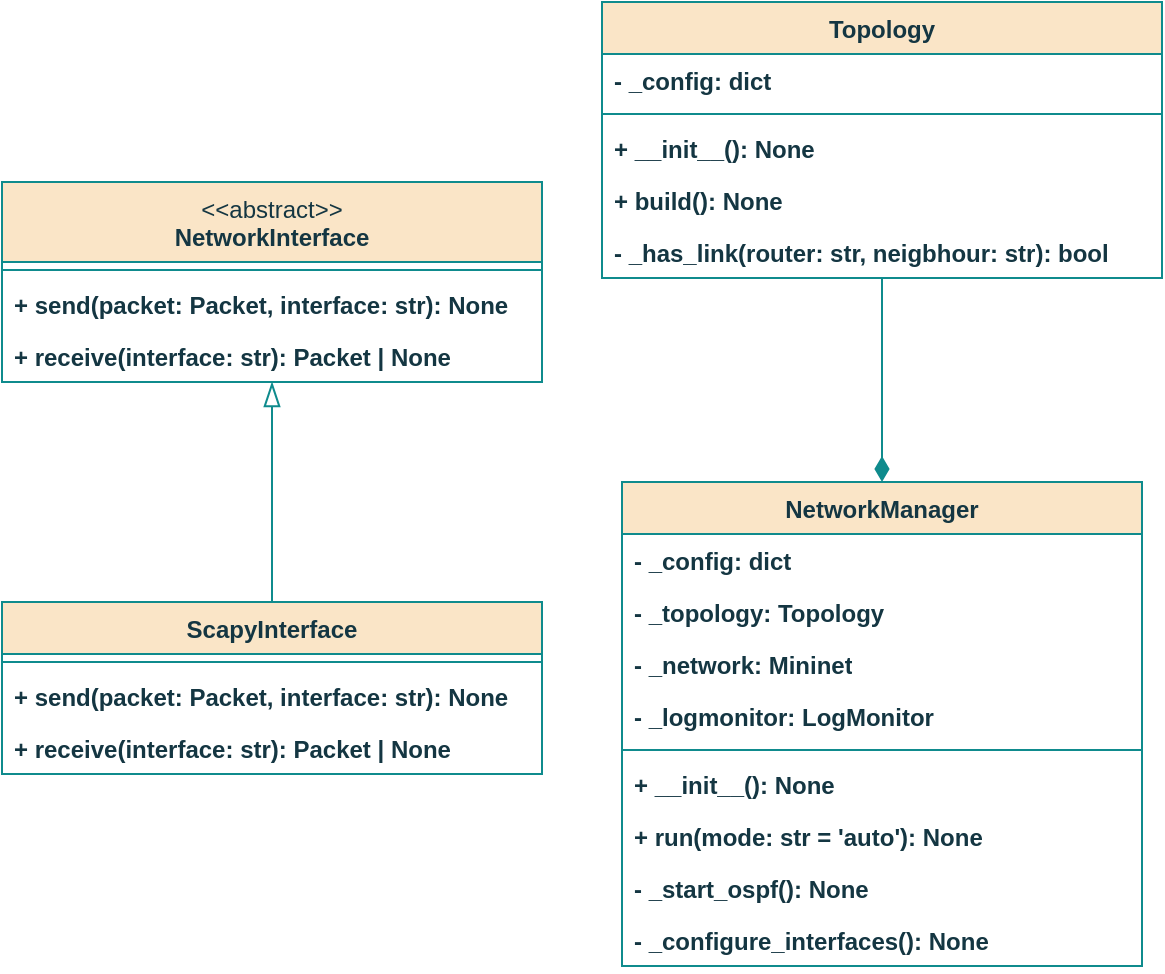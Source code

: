 <mxfile version="26.2.15" pages="8">
  <diagram id="NBrzTx6Tjrtw5lZbUBNE" name="network_osztalydiagram">
    <mxGraphModel dx="622" dy="998" grid="1" gridSize="10" guides="1" tooltips="1" connect="1" arrows="1" fold="1" page="1" pageScale="1" pageWidth="850" pageHeight="1100" math="0" shadow="0">
      <root>
        <mxCell id="0" />
        <mxCell id="1" parent="0" />
        <mxCell id="CSEIzsPKOj5cidS-5dsg-1" value="&lt;div&gt;&lt;span style=&quot;font-weight: normal;&quot;&gt;&amp;lt;&amp;lt;abstract&amp;gt;&amp;gt;&lt;/span&gt;&lt;/div&gt;NetworkInterface" style="swimlane;fontStyle=1;align=center;verticalAlign=top;childLayout=stackLayout;horizontal=1;startSize=40;horizontalStack=0;resizeParent=1;resizeParentMax=0;resizeLast=0;collapsible=1;marginBottom=0;whiteSpace=wrap;html=1;fillColor=#FAE5C7;strokeColor=#0F8B8D;fontFamily=Helvetica;fontSize=12;fontColor=#143642;labelBackgroundColor=none;" vertex="1" parent="1">
          <mxGeometry x="100" y="300" width="270" height="100" as="geometry" />
        </mxCell>
        <mxCell id="CSEIzsPKOj5cidS-5dsg-3" value="" style="line;strokeWidth=1;fillColor=#FAE5C7;align=center;verticalAlign=top;spacingTop=-1;spacingLeft=3;spacingRight=3;rotatable=0;labelPosition=right;points=[];portConstraint=eastwest;strokeColor=#0F8B8D;fontFamily=Helvetica;fontSize=12;fontColor=#143642;fontStyle=1;labelBackgroundColor=none;horizontal=1;" vertex="1" parent="CSEIzsPKOj5cidS-5dsg-1">
          <mxGeometry y="40" width="270" height="8" as="geometry" />
        </mxCell>
        <mxCell id="CSEIzsPKOj5cidS-5dsg-4" value="+ send(packet: Packet, interface: str): None" style="text;strokeColor=none;fillColor=none;align=left;verticalAlign=top;spacingLeft=4;spacingRight=4;overflow=hidden;rotatable=0;points=[[0,0.5],[1,0.5]];portConstraint=eastwest;whiteSpace=wrap;html=1;fontFamily=Helvetica;fontSize=12;fontColor=#143642;fontStyle=1;labelBackgroundColor=none;horizontal=1;" vertex="1" parent="CSEIzsPKOj5cidS-5dsg-1">
          <mxGeometry y="48" width="270" height="26" as="geometry" />
        </mxCell>
        <mxCell id="CSEIzsPKOj5cidS-5dsg-5" value="+ receive(interface: str): Packet | None" style="text;strokeColor=none;fillColor=none;align=left;verticalAlign=top;spacingLeft=4;spacingRight=4;overflow=hidden;rotatable=0;points=[[0,0.5],[1,0.5]];portConstraint=eastwest;whiteSpace=wrap;html=1;fontFamily=Helvetica;fontSize=12;fontColor=#143642;fontStyle=1;labelBackgroundColor=none;horizontal=1;" vertex="1" parent="CSEIzsPKOj5cidS-5dsg-1">
          <mxGeometry y="74" width="270" height="26" as="geometry" />
        </mxCell>
        <mxCell id="CSEIzsPKOj5cidS-5dsg-13" style="edgeStyle=orthogonalEdgeStyle;rounded=0;orthogonalLoop=1;jettySize=auto;html=1;entryX=0.5;entryY=1.002;entryDx=0;entryDy=0;entryPerimeter=0;endArrow=blockThin;endFill=0;strokeWidth=1;endSize=10;startSize=40;fillColor=#FAE5C7;strokeColor=#0F8B8D;align=center;verticalAlign=top;fontFamily=Helvetica;fontSize=12;fontColor=#143642;fontStyle=1;labelBackgroundColor=none;horizontal=1;" edge="1" parent="1" source="CSEIzsPKOj5cidS-5dsg-6" target="CSEIzsPKOj5cidS-5dsg-5">
          <mxGeometry relative="1" as="geometry">
            <mxPoint x="250" y="430" as="targetPoint" />
          </mxGeometry>
        </mxCell>
        <mxCell id="CSEIzsPKOj5cidS-5dsg-6" value="ScapyInterface" style="swimlane;fontStyle=1;align=center;verticalAlign=top;childLayout=stackLayout;horizontal=1;startSize=26;horizontalStack=0;resizeParent=1;resizeParentMax=0;resizeLast=0;collapsible=1;marginBottom=0;whiteSpace=wrap;html=1;strokeColor=#0F8B8D;fontFamily=Helvetica;fontSize=12;fontColor=#143642;labelBackgroundColor=none;fillColor=#FAE5C7;" vertex="1" parent="1">
          <mxGeometry x="100" y="510" width="270" height="86" as="geometry" />
        </mxCell>
        <mxCell id="CSEIzsPKOj5cidS-5dsg-8" value="" style="line;strokeWidth=1;fillColor=#FAE5C7;align=center;verticalAlign=top;spacingTop=-1;spacingLeft=3;spacingRight=3;rotatable=0;labelPosition=right;points=[];portConstraint=eastwest;strokeColor=#0F8B8D;fontFamily=Helvetica;fontSize=12;fontColor=#143642;fontStyle=1;labelBackgroundColor=none;horizontal=1;" vertex="1" parent="CSEIzsPKOj5cidS-5dsg-6">
          <mxGeometry y="26" width="270" height="8" as="geometry" />
        </mxCell>
        <mxCell id="CSEIzsPKOj5cidS-5dsg-9" value="+ send(packet: Packet, interface: str): None" style="text;strokeColor=none;fillColor=none;align=left;verticalAlign=top;spacingLeft=4;spacingRight=4;overflow=hidden;rotatable=0;points=[[0,0.5],[1,0.5]];portConstraint=eastwest;whiteSpace=wrap;html=1;fontFamily=Helvetica;fontSize=12;fontColor=#143642;fontStyle=1;labelBackgroundColor=none;horizontal=1;" vertex="1" parent="CSEIzsPKOj5cidS-5dsg-6">
          <mxGeometry y="34" width="270" height="26" as="geometry" />
        </mxCell>
        <mxCell id="CSEIzsPKOj5cidS-5dsg-11" value="+ receive(interface: str): Packet | None" style="text;strokeColor=none;fillColor=none;align=left;verticalAlign=top;spacingLeft=4;spacingRight=4;overflow=hidden;rotatable=0;points=[[0,0.5],[1,0.5]];portConstraint=eastwest;whiteSpace=wrap;html=1;fontFamily=Helvetica;fontSize=12;fontColor=#143642;fontStyle=1;labelBackgroundColor=none;horizontal=1;" vertex="1" parent="CSEIzsPKOj5cidS-5dsg-6">
          <mxGeometry y="60" width="270" height="26" as="geometry" />
        </mxCell>
        <mxCell id="qF1ObSdRaKn7bGjBrWSo-3" style="edgeStyle=orthogonalEdgeStyle;rounded=0;orthogonalLoop=1;jettySize=auto;html=1;entryX=0.5;entryY=0;entryDx=0;entryDy=0;endArrow=diamondThin;endFill=1;endSize=10;startSize=26;strokeColor=#0F8B8D;align=center;verticalAlign=top;fontFamily=Helvetica;fontSize=12;fontColor=#143642;fontStyle=1;labelBackgroundColor=none;horizontal=1;fillColor=#FAE5C7;" edge="1" parent="1" source="UbYrwEIp_RFC890OX-Hb-1" target="36QcJr7oFF_jsxGwQ91p-3">
          <mxGeometry relative="1" as="geometry" />
        </mxCell>
        <mxCell id="UbYrwEIp_RFC890OX-Hb-1" value="Topology" style="swimlane;fontStyle=1;align=center;verticalAlign=top;childLayout=stackLayout;horizontal=1;startSize=26;horizontalStack=0;resizeParent=1;resizeParentMax=0;resizeLast=0;collapsible=1;marginBottom=0;whiteSpace=wrap;html=1;strokeColor=#0F8B8D;fontFamily=Helvetica;fontSize=12;fontColor=#143642;labelBackgroundColor=none;fillColor=#FAE5C7;" vertex="1" parent="1">
          <mxGeometry x="400" y="210" width="280" height="138" as="geometry" />
        </mxCell>
        <mxCell id="UbYrwEIp_RFC890OX-Hb-2" value="- _config: dict" style="text;strokeColor=none;fillColor=none;align=left;verticalAlign=top;spacingLeft=4;spacingRight=4;overflow=hidden;rotatable=0;points=[[0,0.5],[1,0.5]];portConstraint=eastwest;whiteSpace=wrap;html=1;fontFamily=Helvetica;fontSize=12;fontColor=#143642;fontStyle=1;labelBackgroundColor=none;horizontal=1;" vertex="1" parent="UbYrwEIp_RFC890OX-Hb-1">
          <mxGeometry y="26" width="280" height="26" as="geometry" />
        </mxCell>
        <mxCell id="UbYrwEIp_RFC890OX-Hb-3" value="" style="line;strokeWidth=1;fillColor=#FAE5C7;align=center;verticalAlign=top;spacingTop=-1;spacingLeft=3;spacingRight=3;rotatable=0;labelPosition=right;points=[];portConstraint=eastwest;strokeColor=#0F8B8D;fontFamily=Helvetica;fontSize=12;fontColor=#143642;fontStyle=1;labelBackgroundColor=none;horizontal=1;" vertex="1" parent="UbYrwEIp_RFC890OX-Hb-1">
          <mxGeometry y="52" width="280" height="8" as="geometry" />
        </mxCell>
        <mxCell id="UbYrwEIp_RFC890OX-Hb-4" value="+ __init__(): None" style="text;strokeColor=none;fillColor=none;align=left;verticalAlign=top;spacingLeft=4;spacingRight=4;overflow=hidden;rotatable=0;points=[[0,0.5],[1,0.5]];portConstraint=eastwest;whiteSpace=wrap;html=1;fontFamily=Helvetica;fontSize=12;fontColor=#143642;fontStyle=1;labelBackgroundColor=none;horizontal=1;" vertex="1" parent="UbYrwEIp_RFC890OX-Hb-1">
          <mxGeometry y="60" width="280" height="26" as="geometry" />
        </mxCell>
        <mxCell id="36QcJr7oFF_jsxGwQ91p-1" value="+ build(): None" style="text;strokeColor=none;fillColor=none;align=left;verticalAlign=top;spacingLeft=4;spacingRight=4;overflow=hidden;rotatable=0;points=[[0,0.5],[1,0.5]];portConstraint=eastwest;whiteSpace=wrap;html=1;fontFamily=Helvetica;fontSize=12;fontColor=#143642;fontStyle=1;labelBackgroundColor=none;horizontal=1;" vertex="1" parent="UbYrwEIp_RFC890OX-Hb-1">
          <mxGeometry y="86" width="280" height="26" as="geometry" />
        </mxCell>
        <mxCell id="36QcJr7oFF_jsxGwQ91p-2" value="- _has_link(router: str, neigbhour: str): bool" style="text;strokeColor=none;fillColor=none;align=left;verticalAlign=top;spacingLeft=4;spacingRight=4;overflow=hidden;rotatable=0;points=[[0,0.5],[1,0.5]];portConstraint=eastwest;whiteSpace=wrap;html=1;fontFamily=Helvetica;fontSize=12;fontColor=#143642;fontStyle=1;labelBackgroundColor=none;horizontal=1;" vertex="1" parent="UbYrwEIp_RFC890OX-Hb-1">
          <mxGeometry y="112" width="280" height="26" as="geometry" />
        </mxCell>
        <mxCell id="36QcJr7oFF_jsxGwQ91p-3" value="NetworkManager" style="swimlane;fontStyle=1;align=center;verticalAlign=top;childLayout=stackLayout;horizontal=1;startSize=26;horizontalStack=0;resizeParent=1;resizeParentMax=0;resizeLast=0;collapsible=1;marginBottom=0;whiteSpace=wrap;html=1;strokeColor=#0F8B8D;fontFamily=Helvetica;fontSize=12;fontColor=#143642;labelBackgroundColor=none;fillColor=#FAE5C7;" vertex="1" parent="1">
          <mxGeometry x="410" y="450" width="260" height="242" as="geometry" />
        </mxCell>
        <mxCell id="36QcJr7oFF_jsxGwQ91p-4" value="- _config: dict" style="text;strokeColor=none;fillColor=none;align=left;verticalAlign=top;spacingLeft=4;spacingRight=4;overflow=hidden;rotatable=0;points=[[0,0.5],[1,0.5]];portConstraint=eastwest;whiteSpace=wrap;html=1;fontFamily=Helvetica;fontSize=12;fontColor=#143642;fontStyle=1;labelBackgroundColor=none;horizontal=1;" vertex="1" parent="36QcJr7oFF_jsxGwQ91p-3">
          <mxGeometry y="26" width="260" height="26" as="geometry" />
        </mxCell>
        <mxCell id="36QcJr7oFF_jsxGwQ91p-7" value="- _topology: Topology" style="text;strokeColor=none;fillColor=none;align=left;verticalAlign=top;spacingLeft=4;spacingRight=4;overflow=hidden;rotatable=0;points=[[0,0.5],[1,0.5]];portConstraint=eastwest;whiteSpace=wrap;html=1;fontFamily=Helvetica;fontSize=12;fontColor=#143642;fontStyle=1;labelBackgroundColor=none;horizontal=1;" vertex="1" parent="36QcJr7oFF_jsxGwQ91p-3">
          <mxGeometry y="52" width="260" height="26" as="geometry" />
        </mxCell>
        <mxCell id="36QcJr7oFF_jsxGwQ91p-8" value="- _network: Mininet" style="text;strokeColor=none;fillColor=none;align=left;verticalAlign=top;spacingLeft=4;spacingRight=4;overflow=hidden;rotatable=0;points=[[0,0.5],[1,0.5]];portConstraint=eastwest;whiteSpace=wrap;html=1;fontFamily=Helvetica;fontSize=12;fontColor=#143642;fontStyle=1;labelBackgroundColor=none;horizontal=1;" vertex="1" parent="36QcJr7oFF_jsxGwQ91p-3">
          <mxGeometry y="78" width="260" height="26" as="geometry" />
        </mxCell>
        <mxCell id="36QcJr7oFF_jsxGwQ91p-9" value="- _logmonitor: LogMonitor" style="text;strokeColor=none;fillColor=none;align=left;verticalAlign=top;spacingLeft=4;spacingRight=4;overflow=hidden;rotatable=0;points=[[0,0.5],[1,0.5]];portConstraint=eastwest;whiteSpace=wrap;html=1;fontFamily=Helvetica;fontSize=12;fontColor=#143642;fontStyle=1;labelBackgroundColor=none;horizontal=1;" vertex="1" parent="36QcJr7oFF_jsxGwQ91p-3">
          <mxGeometry y="104" width="260" height="26" as="geometry" />
        </mxCell>
        <mxCell id="36QcJr7oFF_jsxGwQ91p-5" value="" style="line;strokeWidth=1;fillColor=#FAE5C7;align=center;verticalAlign=top;spacingTop=-1;spacingLeft=3;spacingRight=3;rotatable=0;labelPosition=right;points=[];portConstraint=eastwest;strokeColor=#0F8B8D;fontFamily=Helvetica;fontSize=12;fontColor=#143642;fontStyle=1;labelBackgroundColor=none;horizontal=1;" vertex="1" parent="36QcJr7oFF_jsxGwQ91p-3">
          <mxGeometry y="130" width="260" height="8" as="geometry" />
        </mxCell>
        <mxCell id="36QcJr7oFF_jsxGwQ91p-6" value="+ __init__(): None" style="text;strokeColor=none;fillColor=none;align=left;verticalAlign=top;spacingLeft=4;spacingRight=4;overflow=hidden;rotatable=0;points=[[0,0.5],[1,0.5]];portConstraint=eastwest;whiteSpace=wrap;html=1;fontFamily=Helvetica;fontSize=12;fontColor=#143642;fontStyle=1;labelBackgroundColor=none;horizontal=1;" vertex="1" parent="36QcJr7oFF_jsxGwQ91p-3">
          <mxGeometry y="138" width="260" height="26" as="geometry" />
        </mxCell>
        <mxCell id="36QcJr7oFF_jsxGwQ91p-10" value="+ run(mode: str = &#39;auto&#39;): None" style="text;strokeColor=none;fillColor=none;align=left;verticalAlign=top;spacingLeft=4;spacingRight=4;overflow=hidden;rotatable=0;points=[[0,0.5],[1,0.5]];portConstraint=eastwest;whiteSpace=wrap;html=1;fontFamily=Helvetica;fontSize=12;fontColor=#143642;fontStyle=1;labelBackgroundColor=none;horizontal=1;" vertex="1" parent="36QcJr7oFF_jsxGwQ91p-3">
          <mxGeometry y="164" width="260" height="26" as="geometry" />
        </mxCell>
        <mxCell id="qF1ObSdRaKn7bGjBrWSo-1" value="- _start_ospf(): None" style="text;strokeColor=none;fillColor=none;align=left;verticalAlign=top;spacingLeft=4;spacingRight=4;overflow=hidden;rotatable=0;points=[[0,0.5],[1,0.5]];portConstraint=eastwest;whiteSpace=wrap;html=1;fontFamily=Helvetica;fontSize=12;fontColor=#143642;fontStyle=1;labelBackgroundColor=none;horizontal=1;" vertex="1" parent="36QcJr7oFF_jsxGwQ91p-3">
          <mxGeometry y="190" width="260" height="26" as="geometry" />
        </mxCell>
        <mxCell id="qF1ObSdRaKn7bGjBrWSo-2" value="- _configure_interfaces(): None" style="text;strokeColor=none;fillColor=none;align=left;verticalAlign=top;spacingLeft=4;spacingRight=4;overflow=hidden;rotatable=0;points=[[0,0.5],[1,0.5]];portConstraint=eastwest;whiteSpace=wrap;html=1;fontFamily=Helvetica;fontSize=12;fontColor=#143642;fontStyle=1;labelBackgroundColor=none;horizontal=1;" vertex="1" parent="36QcJr7oFF_jsxGwQ91p-3">
          <mxGeometry y="216" width="260" height="26" as="geometry" />
        </mxCell>
      </root>
    </mxGraphModel>
  </diagram>
  <diagram id="HoImjsmm72Xp7_Khy91p" name="monitoring_osztalydiagram">
    <mxGraphModel dx="529" dy="848" grid="1" gridSize="10" guides="1" tooltips="1" connect="1" arrows="1" fold="1" page="1" pageScale="1" pageWidth="850" pageHeight="1100" math="0" shadow="0">
      <root>
        <mxCell id="0" />
        <mxCell id="1" parent="0" />
        <mxCell id="Ma21e7nUw6nGMoBXTow1-1" value="PcapLogger" style="swimlane;fontStyle=1;align=center;verticalAlign=top;childLayout=stackLayout;horizontal=1;startSize=26;horizontalStack=0;resizeParent=1;resizeParentMax=0;resizeLast=0;collapsible=1;marginBottom=0;whiteSpace=wrap;html=1;fillColor=#FAE5C7;strokeColor=#0F8B8D;labelBackgroundColor=none;fontColor=#143642;" parent="1" vertex="1">
          <mxGeometry x="190" y="600" width="320" height="138" as="geometry" />
        </mxCell>
        <mxCell id="Ma21e7nUw6nGMoBXTow1-2" value="- _log_dir: Path" style="text;strokeColor=none;fillColor=none;align=left;verticalAlign=top;spacingLeft=4;spacingRight=4;overflow=hidden;rotatable=0;points=[[0,0.5],[1,0.5]];portConstraint=eastwest;whiteSpace=wrap;html=1;labelBackgroundColor=none;fontColor=#143642;" parent="Ma21e7nUw6nGMoBXTow1-1" vertex="1">
          <mxGeometry y="26" width="320" height="26" as="geometry" />
        </mxCell>
        <mxCell id="Ma21e7nUw6nGMoBXTow1-3" value="" style="line;strokeWidth=1;fillColor=none;align=left;verticalAlign=middle;spacingTop=-1;spacingLeft=3;spacingRight=3;rotatable=0;labelPosition=right;points=[];portConstraint=eastwest;strokeColor=#0F8B8D;labelBackgroundColor=none;fontColor=#143642;" parent="Ma21e7nUw6nGMoBXTow1-1" vertex="1">
          <mxGeometry y="52" width="320" height="8" as="geometry" />
        </mxCell>
        <mxCell id="Ma21e7nUw6nGMoBXTow1-4" value="+ __init__(log_dir: str = &#39;packet_logs&#39;): None" style="text;strokeColor=none;fillColor=none;align=left;verticalAlign=top;spacingLeft=4;spacingRight=4;overflow=hidden;rotatable=0;points=[[0,0.5],[1,0.5]];portConstraint=eastwest;whiteSpace=wrap;html=1;labelBackgroundColor=none;fontColor=#143642;" parent="Ma21e7nUw6nGMoBXTow1-1" vertex="1">
          <mxGeometry y="60" width="320" height="26" as="geometry" />
        </mxCell>
        <mxCell id="Ma21e7nUw6nGMoBXTow1-9" value="+ write_pcap_file(pcap_file: str, packet: Packet): None" style="text;strokeColor=none;fillColor=none;align=left;verticalAlign=top;spacingLeft=4;spacingRight=4;overflow=hidden;rotatable=0;points=[[0,0.5],[1,0.5]];portConstraint=eastwest;whiteSpace=wrap;html=1;labelBackgroundColor=none;fontColor=#143642;" parent="Ma21e7nUw6nGMoBXTow1-1" vertex="1">
          <mxGeometry y="86" width="320" height="26" as="geometry" />
        </mxCell>
        <mxCell id="Ma21e7nUw6nGMoBXTow1-10" value="+ cleanup(name: str): None" style="text;strokeColor=none;fillColor=none;align=left;verticalAlign=top;spacingLeft=4;spacingRight=4;overflow=hidden;rotatable=0;points=[[0,0.5],[1,0.5]];portConstraint=eastwest;whiteSpace=wrap;html=1;labelBackgroundColor=none;fontColor=#143642;" parent="Ma21e7nUw6nGMoBXTow1-1" vertex="1">
          <mxGeometry y="112" width="320" height="26" as="geometry" />
        </mxCell>
        <mxCell id="Ma21e7nUw6nGMoBXTow1-11" value="LogMonitor" style="swimlane;fontStyle=1;align=center;verticalAlign=top;childLayout=stackLayout;horizontal=1;startSize=26;horizontalStack=0;resizeParent=1;resizeParentMax=0;resizeLast=0;collapsible=1;marginBottom=0;whiteSpace=wrap;html=1;fillColor=#FAE5C7;strokeColor=#0F8B8D;labelBackgroundColor=none;fontColor=#143642;" parent="1" vertex="1">
          <mxGeometry x="660" y="70" width="320" height="320" as="geometry" />
        </mxCell>
        <mxCell id="Ma21e7nUw6nGMoBXTow1-12" value="- _thread: threading.Thread" style="text;strokeColor=none;fillColor=none;align=left;verticalAlign=top;spacingLeft=4;spacingRight=4;overflow=hidden;rotatable=0;points=[[0,0.5],[1,0.5]];portConstraint=eastwest;whiteSpace=wrap;html=1;labelBackgroundColor=none;fontColor=#143642;" parent="Ma21e7nUw6nGMoBXTow1-11" vertex="1">
          <mxGeometry y="26" width="320" height="26" as="geometry" />
        </mxCell>
        <mxCell id="Ma21e7nUw6nGMoBXTow1-17" value="- _log_dir: Path" style="text;strokeColor=none;fillColor=none;align=left;verticalAlign=top;spacingLeft=4;spacingRight=4;overflow=hidden;rotatable=0;points=[[0,0.5],[1,0.5]];portConstraint=eastwest;whiteSpace=wrap;html=1;labelBackgroundColor=none;fontColor=#143642;" parent="Ma21e7nUw6nGMoBXTow1-11" vertex="1">
          <mxGeometry y="52" width="320" height="26" as="geometry" />
        </mxCell>
        <mxCell id="Ma21e7nUw6nGMoBXTow1-18" value="- _running: bool" style="text;strokeColor=none;fillColor=none;align=left;verticalAlign=top;spacingLeft=4;spacingRight=4;overflow=hidden;rotatable=0;points=[[0,0.5],[1,0.5]];portConstraint=eastwest;whiteSpace=wrap;html=1;labelBackgroundColor=none;fontColor=#143642;" parent="Ma21e7nUw6nGMoBXTow1-11" vertex="1">
          <mxGeometry y="78" width="320" height="26" as="geometry" />
        </mxCell>
        <mxCell id="Ma21e7nUw6nGMoBXTow1-19" value="- _created_tms: float" style="text;strokeColor=none;fillColor=none;align=left;verticalAlign=top;spacingLeft=4;spacingRight=4;overflow=hidden;rotatable=0;points=[[0,0.5],[1,0.5]];portConstraint=eastwest;whiteSpace=wrap;html=1;labelBackgroundColor=none;fontColor=#143642;" parent="Ma21e7nUw6nGMoBXTow1-11" vertex="1">
          <mxGeometry y="104" width="320" height="26" as="geometry" />
        </mxCell>
        <mxCell id="Ma21e7nUw6nGMoBXTow1-20" value="- _last_positions: dict[str, int]" style="text;strokeColor=none;fillColor=none;align=left;verticalAlign=top;spacingLeft=4;spacingRight=4;overflow=hidden;rotatable=0;points=[[0,0.5],[1,0.5]];portConstraint=eastwest;whiteSpace=wrap;html=1;labelBackgroundColor=none;fontColor=#143642;" parent="Ma21e7nUw6nGMoBXTow1-11" vertex="1">
          <mxGeometry y="130" width="320" height="26" as="geometry" />
        </mxCell>
        <mxCell id="Ma21e7nUw6nGMoBXTow1-13" value="" style="line;strokeWidth=1;fillColor=none;align=left;verticalAlign=middle;spacingTop=-1;spacingLeft=3;spacingRight=3;rotatable=0;labelPosition=right;points=[];portConstraint=eastwest;strokeColor=#0F8B8D;labelBackgroundColor=none;fontColor=#143642;" parent="Ma21e7nUw6nGMoBXTow1-11" vertex="1">
          <mxGeometry y="156" width="320" height="8" as="geometry" />
        </mxCell>
        <mxCell id="Ma21e7nUw6nGMoBXTow1-14" value="+ __init__(log_dir: str = &#39;logs&#39;): None" style="text;strokeColor=none;fillColor=none;align=left;verticalAlign=top;spacingLeft=4;spacingRight=4;overflow=hidden;rotatable=0;points=[[0,0.5],[1,0.5]];portConstraint=eastwest;whiteSpace=wrap;html=1;labelBackgroundColor=none;fontColor=#143642;" parent="Ma21e7nUw6nGMoBXTow1-11" vertex="1">
          <mxGeometry y="164" width="320" height="26" as="geometry" />
        </mxCell>
        <mxCell id="Ma21e7nUw6nGMoBXTow1-15" value="+ start(): None" style="text;strokeColor=none;fillColor=none;align=left;verticalAlign=top;spacingLeft=4;spacingRight=4;overflow=hidden;rotatable=0;points=[[0,0.5],[1,0.5]];portConstraint=eastwest;whiteSpace=wrap;html=1;labelBackgroundColor=none;fontColor=#143642;" parent="Ma21e7nUw6nGMoBXTow1-11" vertex="1">
          <mxGeometry y="190" width="320" height="26" as="geometry" />
        </mxCell>
        <mxCell id="Ma21e7nUw6nGMoBXTow1-21" value="+ stop(): None" style="text;strokeColor=none;fillColor=none;align=left;verticalAlign=top;spacingLeft=4;spacingRight=4;overflow=hidden;rotatable=0;points=[[0,0.5],[1,0.5]];portConstraint=eastwest;whiteSpace=wrap;html=1;labelBackgroundColor=none;fontColor=#143642;" parent="Ma21e7nUw6nGMoBXTow1-11" vertex="1">
          <mxGeometry y="216" width="320" height="26" as="geometry" />
        </mxCell>
        <mxCell id="Ma21e7nUw6nGMoBXTow1-16" value="- _monitor_loop(): None" style="text;strokeColor=none;fillColor=none;align=left;verticalAlign=top;spacingLeft=4;spacingRight=4;overflow=hidden;rotatable=0;points=[[0,0.5],[1,0.5]];portConstraint=eastwest;whiteSpace=wrap;html=1;labelBackgroundColor=none;fontColor=#143642;" parent="Ma21e7nUw6nGMoBXTow1-11" vertex="1">
          <mxGeometry y="242" width="320" height="26" as="geometry" />
        </mxCell>
        <mxCell id="Ma21e7nUw6nGMoBXTow1-22" value="- _check_logs(): None" style="text;strokeColor=none;fillColor=none;align=left;verticalAlign=top;spacingLeft=4;spacingRight=4;overflow=hidden;rotatable=0;points=[[0,0.5],[1,0.5]];portConstraint=eastwest;whiteSpace=wrap;html=1;labelBackgroundColor=none;fontColor=#143642;" parent="Ma21e7nUw6nGMoBXTow1-11" vertex="1">
          <mxGeometry y="268" width="320" height="26" as="geometry" />
        </mxCell>
        <mxCell id="Ma21e7nUw6nGMoBXTow1-23" value="- _read_new_data(log_file: Path): None" style="text;strokeColor=none;fillColor=none;align=left;verticalAlign=top;spacingLeft=4;spacingRight=4;overflow=hidden;rotatable=0;points=[[0,0.5],[1,0.5]];portConstraint=eastwest;whiteSpace=wrap;html=1;labelBackgroundColor=none;fontColor=#143642;" parent="Ma21e7nUw6nGMoBXTow1-11" vertex="1">
          <mxGeometry y="294" width="320" height="26" as="geometry" />
        </mxCell>
        <mxCell id="Ma21e7nUw6nGMoBXTow1-24" value="InfoLogger" style="swimlane;fontStyle=1;align=center;verticalAlign=top;childLayout=stackLayout;horizontal=1;startSize=26;horizontalStack=0;resizeParent=1;resizeParentMax=0;resizeLast=0;collapsible=1;marginBottom=0;whiteSpace=wrap;html=1;fillColor=#FAE5C7;strokeColor=#0F8B8D;labelBackgroundColor=none;fontColor=#143642;" parent="1" vertex="1">
          <mxGeometry x="260" y="244" width="320" height="216" as="geometry" />
        </mxCell>
        <mxCell id="Ma21e7nUw6nGMoBXTow1-25" value="- _name: str" style="text;strokeColor=none;fillColor=none;align=left;verticalAlign=top;spacingLeft=4;spacingRight=4;overflow=hidden;rotatable=0;points=[[0,0.5],[1,0.5]];portConstraint=eastwest;whiteSpace=wrap;html=1;labelBackgroundColor=none;fontColor=#143642;" parent="Ma21e7nUw6nGMoBXTow1-24" vertex="1">
          <mxGeometry y="26" width="320" height="26" as="geometry" />
        </mxCell>
        <mxCell id="Ma21e7nUw6nGMoBXTow1-30" value="- _log_dir: str" style="text;strokeColor=none;fillColor=none;align=left;verticalAlign=top;spacingLeft=4;spacingRight=4;overflow=hidden;rotatable=0;points=[[0,0.5],[1,0.5]];portConstraint=eastwest;whiteSpace=wrap;html=1;labelBackgroundColor=none;fontColor=#143642;" parent="Ma21e7nUw6nGMoBXTow1-24" vertex="1">
          <mxGeometry y="52" width="320" height="26" as="geometry" />
        </mxCell>
        <mxCell id="Ma21e7nUw6nGMoBXTow1-31" value="- _logger: logging.Logger" style="text;strokeColor=none;fillColor=none;align=left;verticalAlign=top;spacingLeft=4;spacingRight=4;overflow=hidden;rotatable=0;points=[[0,0.5],[1,0.5]];portConstraint=eastwest;whiteSpace=wrap;html=1;labelBackgroundColor=none;fontColor=#143642;" parent="Ma21e7nUw6nGMoBXTow1-24" vertex="1">
          <mxGeometry y="78" width="320" height="26" as="geometry" />
        </mxCell>
        <mxCell id="Ma21e7nUw6nGMoBXTow1-26" value="" style="line;strokeWidth=1;fillColor=none;align=left;verticalAlign=middle;spacingTop=-1;spacingLeft=3;spacingRight=3;rotatable=0;labelPosition=right;points=[];portConstraint=eastwest;strokeColor=#0F8B8D;labelBackgroundColor=none;fontColor=#143642;" parent="Ma21e7nUw6nGMoBXTow1-24" vertex="1">
          <mxGeometry y="104" width="320" height="8" as="geometry" />
        </mxCell>
        <mxCell id="Ma21e7nUw6nGMoBXTow1-27" value="+ __init__(name: str, log_dir: str = &#39;logs&#39;): None" style="text;strokeColor=none;fillColor=none;align=left;verticalAlign=top;spacingLeft=4;spacingRight=4;overflow=hidden;rotatable=0;points=[[0,0.5],[1,0.5]];portConstraint=eastwest;whiteSpace=wrap;html=1;labelBackgroundColor=none;fontColor=#143642;" parent="Ma21e7nUw6nGMoBXTow1-24" vertex="1">
          <mxGeometry y="112" width="320" height="26" as="geometry" />
        </mxCell>
        <mxCell id="Ma21e7nUw6nGMoBXTow1-28" value="- _setup_logger(): logging.Logger" style="text;strokeColor=none;fillColor=none;align=left;verticalAlign=top;spacingLeft=4;spacingRight=4;overflow=hidden;rotatable=0;points=[[0,0.5],[1,0.5]];portConstraint=eastwest;whiteSpace=wrap;html=1;labelBackgroundColor=none;fontColor=#143642;" parent="Ma21e7nUw6nGMoBXTow1-24" vertex="1">
          <mxGeometry y="138" width="320" height="26" as="geometry" />
        </mxCell>
        <mxCell id="Ma21e7nUw6nGMoBXTow1-29" value="+ cleanup(): None" style="text;strokeColor=none;fillColor=none;align=left;verticalAlign=top;spacingLeft=4;spacingRight=4;overflow=hidden;rotatable=0;points=[[0,0.5],[1,0.5]];portConstraint=eastwest;whiteSpace=wrap;html=1;labelBackgroundColor=none;fontColor=#143642;" parent="Ma21e7nUw6nGMoBXTow1-24" vertex="1">
          <mxGeometry y="164" width="320" height="26" as="geometry" />
        </mxCell>
        <mxCell id="Ma21e7nUw6nGMoBXTow1-32" value="+ logger(): logging.Logger @property" style="text;strokeColor=none;fillColor=none;align=left;verticalAlign=top;spacingLeft=4;spacingRight=4;overflow=hidden;rotatable=0;points=[[0,0.5],[1,0.5]];portConstraint=eastwest;whiteSpace=wrap;html=1;labelBackgroundColor=none;fontColor=#143642;" parent="Ma21e7nUw6nGMoBXTow1-24" vertex="1">
          <mxGeometry y="190" width="320" height="26" as="geometry" />
        </mxCell>
      </root>
    </mxGraphModel>
  </diagram>
  <diagram name="osztaly_diagram" id="9rwbBboUZ_P1SYzzjK9R">
    <mxGraphModel dx="1245" dy="1542" grid="1" gridSize="10" guides="1" tooltips="1" connect="1" arrows="1" fold="1" page="1" pageScale="1" pageWidth="850" pageHeight="1100" math="0" shadow="0">
      <root>
        <mxCell id="0" />
        <mxCell id="1" parent="0" />
        <mxCell id="W1s0TFW1DirB2o_miRVd-4" style="edgeStyle=orthogonalEdgeStyle;rounded=0;orthogonalLoop=1;jettySize=auto;html=1;entryX=0.5;entryY=0;entryDx=0;entryDy=0;dashed=1;endArrow=block;endFill=0;" edge="1" parent="1" source="_wzTHHUVhcNGA4sqemHy-7" target="vmE0fr_DYfvhvsFgwiMg-6">
          <mxGeometry relative="1" as="geometry" />
        </mxCell>
        <mxCell id="_wzTHHUVhcNGA4sqemHy-7" value="&lt;div&gt;&lt;span style=&quot;background-color: transparent; color: light-dark(rgb(0, 0, 0), rgb(255, 255, 255));&quot;&gt;ScapyInterface&lt;/span&gt;&lt;/div&gt;" style="swimlane;fontStyle=1;align=center;verticalAlign=top;childLayout=stackLayout;horizontal=1;startSize=30;horizontalStack=0;resizeParent=1;resizeParentMax=0;resizeLast=0;collapsible=1;marginBottom=0;whiteSpace=wrap;html=1;rounded=0;fontFamily=Helvetica;fontSize=12;" parent="1" vertex="1">
          <mxGeometry x="805" y="770" width="250" height="90" as="geometry" />
        </mxCell>
        <mxCell id="_wzTHHUVhcNGA4sqemHy-8" value="" style="line;strokeWidth=1;align=center;verticalAlign=top;spacingTop=-1;spacingLeft=3;spacingRight=3;rotatable=0;labelPosition=right;points=[];portConstraint=eastwest;rounded=0;fontFamily=Helvetica;fontSize=12;fontStyle=1;horizontal=1;" parent="_wzTHHUVhcNGA4sqemHy-7" vertex="1">
          <mxGeometry y="30" width="250" height="8" as="geometry" />
        </mxCell>
        <mxCell id="_wzTHHUVhcNGA4sqemHy-9" value="+ send(packet : Packet, interface : str): None" style="text;strokeColor=none;fillColor=none;align=left;verticalAlign=top;spacingLeft=4;spacingRight=4;overflow=hidden;rotatable=0;points=[[0,0.5],[1,0.5]];portConstraint=eastwest;whiteSpace=wrap;html=1;fontFamily=Helvetica;fontSize=12;fontColor=default;fontStyle=0;horizontal=1;" parent="_wzTHHUVhcNGA4sqemHy-7" vertex="1">
          <mxGeometry y="38" width="250" height="26" as="geometry" />
        </mxCell>
        <mxCell id="_wzTHHUVhcNGA4sqemHy-10" value="+ receive(interface : str) : Packet | None" style="text;strokeColor=none;fillColor=none;align=left;verticalAlign=top;spacingLeft=4;spacingRight=4;overflow=hidden;rotatable=0;points=[[0,0.5],[1,0.5]];portConstraint=eastwest;whiteSpace=wrap;html=1;fontFamily=Helvetica;fontSize=12;fontColor=default;fontStyle=0;horizontal=1;" parent="_wzTHHUVhcNGA4sqemHy-7" vertex="1">
          <mxGeometry y="64" width="250" height="26" as="geometry" />
        </mxCell>
        <mxCell id="_wzTHHUVhcNGA4sqemHy-11" value="LSDB" style="swimlane;fontStyle=1;align=center;verticalAlign=top;childLayout=stackLayout;horizontal=1;startSize=26;horizontalStack=0;resizeParent=1;resizeParentMax=0;resizeLast=0;collapsible=1;marginBottom=0;whiteSpace=wrap;html=1;rounded=0;fontFamily=Helvetica;fontSize=12;" parent="1" vertex="1">
          <mxGeometry x="805" y="540" width="310" height="164" as="geometry" />
        </mxCell>
        <mxCell id="_wzTHHUVhcNGA4sqemHy-12" value="- _lsa_db : dict[int, dict[str, Packet]]" style="text;strokeColor=none;fillColor=none;align=left;verticalAlign=top;spacingLeft=4;spacingRight=4;overflow=hidden;rotatable=0;points=[[0,0.5],[1,0.5]];portConstraint=eastwest;whiteSpace=wrap;html=1;fontFamily=Helvetica;fontSize=12;fontColor=default;fontStyle=0;horizontal=1;" parent="_wzTHHUVhcNGA4sqemHy-11" vertex="1">
          <mxGeometry y="26" width="310" height="26" as="geometry" />
        </mxCell>
        <mxCell id="_wzTHHUVhcNGA4sqemHy-13" value="" style="line;strokeWidth=1;align=center;verticalAlign=top;spacingTop=-1;spacingLeft=3;spacingRight=3;rotatable=0;labelPosition=right;points=[];portConstraint=eastwest;rounded=0;fontFamily=Helvetica;fontSize=12;fontStyle=1;horizontal=1;" parent="_wzTHHUVhcNGA4sqemHy-11" vertex="1">
          <mxGeometry y="52" width="310" height="8" as="geometry" />
        </mxCell>
        <mxCell id="_wzTHHUVhcNGA4sqemHy-25" value="+ __init__() : None" style="text;strokeColor=none;fillColor=none;align=left;verticalAlign=top;spacingLeft=4;spacingRight=4;overflow=hidden;rotatable=0;points=[[0,0.5],[1,0.5]];portConstraint=eastwest;whiteSpace=wrap;html=1;fontFamily=Helvetica;fontSize=12;fontColor=default;fontStyle=0;horizontal=1;" parent="_wzTHHUVhcNGA4sqemHy-11" vertex="1">
          <mxGeometry y="60" width="310" height="26" as="geometry" />
        </mxCell>
        <mxCell id="_wzTHHUVhcNGA4sqemHy-14" value="+ add(lsa : Packet) : None" style="text;strokeColor=none;fillColor=none;align=left;verticalAlign=top;spacingLeft=4;spacingRight=4;overflow=hidden;rotatable=0;points=[[0,0.5],[1,0.5]];portConstraint=eastwest;whiteSpace=wrap;html=1;fontFamily=Helvetica;fontSize=12;fontColor=default;fontStyle=0;horizontal=1;" parent="_wzTHHUVhcNGA4sqemHy-11" vertex="1">
          <mxGeometry y="86" width="310" height="26" as="geometry" />
        </mxCell>
        <mxCell id="_wzTHHUVhcNGA4sqemHy-15" value="+ get(adrouter : str, lsa_type : int) : Packet | None" style="text;strokeColor=none;fillColor=none;align=left;verticalAlign=top;spacingLeft=4;spacingRight=4;overflow=hidden;rotatable=0;points=[[0,0.5],[1,0.5]];portConstraint=eastwest;whiteSpace=wrap;html=1;fontFamily=Helvetica;fontSize=12;fontColor=default;fontStyle=0;horizontal=1;" parent="_wzTHHUVhcNGA4sqemHy-11" vertex="1">
          <mxGeometry y="112" width="310" height="26" as="geometry" />
        </mxCell>
        <mxCell id="_wzTHHUVhcNGA4sqemHy-20" value="+ get_all(): list[Packet]" style="text;strokeColor=none;fillColor=none;align=left;verticalAlign=top;spacingLeft=4;spacingRight=4;overflow=hidden;rotatable=0;points=[[0,0.5],[1,0.5]];portConstraint=eastwest;whiteSpace=wrap;html=1;fontFamily=Helvetica;fontSize=12;fontColor=default;fontStyle=0;horizontal=1;" parent="_wzTHHUVhcNGA4sqemHy-11" vertex="1">
          <mxGeometry y="138" width="310" height="26" as="geometry" />
        </mxCell>
        <mxCell id="W1s0TFW1DirB2o_miRVd-7" style="edgeStyle=orthogonalEdgeStyle;rounded=0;orthogonalLoop=1;jettySize=auto;html=1;exitX=0.75;exitY=0;exitDx=0;exitDy=0;entryX=0;entryY=0.5;entryDx=0;entryDy=0;" edge="1" parent="1" source="_wzTHHUVhcNGA4sqemHy-21" target="HSfF7psIsuiLzzRT1t3q-4">
          <mxGeometry relative="1" as="geometry" />
        </mxCell>
        <mxCell id="_wzTHHUVhcNGA4sqemHy-21" value="OSPF" style="swimlane;fontStyle=1;align=center;verticalAlign=top;childLayout=stackLayout;horizontal=1;startSize=26;horizontalStack=0;resizeParent=1;resizeParentMax=0;resizeLast=0;collapsible=1;marginBottom=0;whiteSpace=wrap;html=1;rounded=0;fontFamily=Helvetica;fontSize=12;" parent="1" vertex="1">
          <mxGeometry x="210" y="360" width="460" height="372" as="geometry" />
        </mxCell>
        <mxCell id="_wzTHHUVhcNGA4sqemHy-22" value="- _router_name : str" style="text;strokeColor=none;fillColor=none;align=left;verticalAlign=top;spacingLeft=4;spacingRight=4;overflow=hidden;rotatable=0;points=[[0,0.5],[1,0.5]];portConstraint=eastwest;whiteSpace=wrap;html=1;fontFamily=Helvetica;fontSize=12;fontColor=default;fontStyle=0;horizontal=1;" parent="_wzTHHUVhcNGA4sqemHy-21" vertex="1">
          <mxGeometry y="26" width="460" height="26" as="geometry" />
        </mxCell>
        <mxCell id="_wzTHHUVhcNGA4sqemHy-47" value="- _rid: str" style="text;strokeColor=none;fillColor=none;align=left;verticalAlign=top;spacingLeft=4;spacingRight=4;overflow=hidden;rotatable=0;points=[[0,0.5],[1,0.5]];portConstraint=eastwest;whiteSpace=wrap;html=1;fontFamily=Helvetica;fontSize=12;fontColor=default;fontStyle=0;horizontal=1;" parent="_wzTHHUVhcNGA4sqemHy-21" vertex="1">
          <mxGeometry y="52" width="460" height="26" as="geometry" />
        </mxCell>
        <mxCell id="_wzTHHUVhcNGA4sqemHy-48" value="- _areaid: str" style="text;strokeColor=none;fillColor=none;align=left;verticalAlign=top;spacingLeft=4;spacingRight=4;overflow=hidden;rotatable=0;points=[[0,0.5],[1,0.5]];portConstraint=eastwest;whiteSpace=wrap;html=1;fontFamily=Helvetica;fontSize=12;fontColor=default;fontStyle=0;horizontal=1;" parent="_wzTHHUVhcNGA4sqemHy-21" vertex="1">
          <mxGeometry y="78" width="460" height="26" as="geometry" />
        </mxCell>
        <mxCell id="_wzTHHUVhcNGA4sqemHy-49" value="- _interfaces: dict" style="text;strokeColor=none;fillColor=none;align=left;verticalAlign=top;spacingLeft=4;spacingRight=4;overflow=hidden;rotatable=0;points=[[0,0.5],[1,0.5]];portConstraint=eastwest;whiteSpace=wrap;html=1;fontFamily=Helvetica;fontSize=12;fontColor=default;fontStyle=0;horizontal=1;" parent="_wzTHHUVhcNGA4sqemHy-21" vertex="1">
          <mxGeometry y="104" width="460" height="26" as="geometry" />
        </mxCell>
        <mxCell id="_wzTHHUVhcNGA4sqemHy-50" value="- _lsdb: LSDB" style="text;strokeColor=none;fillColor=none;align=left;verticalAlign=top;spacingLeft=4;spacingRight=4;overflow=hidden;rotatable=0;points=[[0,0.5],[1,0.5]];portConstraint=eastwest;whiteSpace=wrap;html=1;fontFamily=Helvetica;fontSize=12;fontColor=default;fontStyle=0;horizontal=1;" parent="_wzTHHUVhcNGA4sqemHy-21" vertex="1">
          <mxGeometry y="130" width="460" height="26" as="geometry" />
        </mxCell>
        <mxCell id="W1s0TFW1DirB2o_miRVd-1" value="..." style="text;strokeColor=none;fillColor=none;align=left;verticalAlign=top;spacingLeft=4;spacingRight=4;overflow=hidden;rotatable=0;points=[[0,0.5],[1,0.5]];portConstraint=eastwest;whiteSpace=wrap;html=1;fontFamily=Helvetica;fontSize=12;fontColor=default;fontStyle=0;horizontal=1;" vertex="1" parent="_wzTHHUVhcNGA4sqemHy-21">
          <mxGeometry y="156" width="460" height="26" as="geometry" />
        </mxCell>
        <mxCell id="_wzTHHUVhcNGA4sqemHy-95" value="- _topology : nx.Graph" style="text;strokeColor=none;fillColor=none;align=left;verticalAlign=top;spacingLeft=4;spacingRight=4;overflow=hidden;rotatable=0;points=[[0,0.5],[1,0.5]];portConstraint=eastwest;whiteSpace=wrap;html=1;fontFamily=Helvetica;fontSize=12;fontColor=default;fontStyle=0;horizontal=1;" parent="_wzTHHUVhcNGA4sqemHy-21" vertex="1">
          <mxGeometry y="182" width="460" height="26" as="geometry" />
        </mxCell>
        <mxCell id="_wzTHHUVhcNGA4sqemHy-23" value="" style="line;strokeWidth=1;align=center;verticalAlign=top;spacingTop=-1;spacingLeft=3;spacingRight=3;rotatable=0;labelPosition=right;points=[];portConstraint=eastwest;rounded=0;fontFamily=Helvetica;fontSize=12;fontStyle=0;horizontal=1;" parent="_wzTHHUVhcNGA4sqemHy-21" vertex="1">
          <mxGeometry y="208" width="460" height="8" as="geometry" />
        </mxCell>
        <mxCell id="_wzTHHUVhcNGA4sqemHy-24" value="+ __init__(name : str, config_path : str, interface : Interface) : None" style="text;strokeColor=none;fillColor=none;align=left;verticalAlign=top;spacingLeft=4;spacingRight=4;overflow=hidden;rotatable=0;points=[[0,0.5],[1,0.5]];portConstraint=eastwest;whiteSpace=wrap;html=1;fontFamily=Helvetica;fontSize=12;fontColor=default;fontStyle=0;horizontal=1;" parent="_wzTHHUVhcNGA4sqemHy-21" vertex="1">
          <mxGeometry y="216" width="460" height="26" as="geometry" />
        </mxCell>
        <mxCell id="_wzTHHUVhcNGA4sqemHy-31" value="- _listen(intf : str) : None" style="text;strokeColor=none;fillColor=none;align=left;verticalAlign=top;spacingLeft=4;spacingRight=4;overflow=hidden;rotatable=0;points=[[0,0.5],[1,0.5]];portConstraint=eastwest;whiteSpace=wrap;html=1;fontFamily=Helvetica;fontSize=12;fontColor=default;fontStyle=0;horizontal=1;" parent="_wzTHHUVhcNGA4sqemHy-21" vertex="1">
          <mxGeometry y="242" width="460" height="26" as="geometry" />
        </mxCell>
        <mxCell id="_wzTHHUVhcNGA4sqemHy-26" value="- _send_hello(intf : str) : None" style="text;strokeColor=none;fillColor=none;align=left;verticalAlign=top;spacingLeft=4;spacingRight=4;overflow=hidden;rotatable=0;points=[[0,0.5],[1,0.5]];portConstraint=eastwest;whiteSpace=wrap;html=1;fontFamily=Helvetica;fontSize=12;fontColor=default;fontStyle=0;horizontal=1;" parent="_wzTHHUVhcNGA4sqemHy-21" vertex="1">
          <mxGeometry y="268" width="460" height="26" as="geometry" />
        </mxCell>
        <mxCell id="W1s0TFW1DirB2o_miRVd-2" value="..." style="text;strokeColor=none;fillColor=none;align=left;verticalAlign=top;spacingLeft=4;spacingRight=4;overflow=hidden;rotatable=0;points=[[0,0.5],[1,0.5]];portConstraint=eastwest;whiteSpace=wrap;html=1;fontFamily=Helvetica;fontSize=12;fontColor=default;fontStyle=0;horizontal=1;" vertex="1" parent="_wzTHHUVhcNGA4sqemHy-21">
          <mxGeometry y="294" width="460" height="26" as="geometry" />
        </mxCell>
        <mxCell id="_wzTHHUVhcNGA4sqemHy-46" value="+ start() : None" style="text;strokeColor=none;fillColor=none;align=left;verticalAlign=top;spacingLeft=4;spacingRight=4;overflow=hidden;rotatable=0;points=[[0,0.5],[1,0.5]];portConstraint=eastwest;whiteSpace=wrap;html=1;fontFamily=Helvetica;fontSize=12;fontColor=default;fontStyle=0;horizontal=1;" parent="_wzTHHUVhcNGA4sqemHy-21" vertex="1">
          <mxGeometry y="320" width="460" height="26" as="geometry" />
        </mxCell>
        <mxCell id="vmE0fr_DYfvhvsFgwiMg-14" value="+ stop() : None" style="text;strokeColor=none;fillColor=none;align=left;verticalAlign=top;spacingLeft=4;spacingRight=4;overflow=hidden;rotatable=0;points=[[0,0.5],[1,0.5]];portConstraint=eastwest;whiteSpace=wrap;html=1;fontFamily=Helvetica;fontSize=12;fontColor=default;fontStyle=0;horizontal=1;" vertex="1" parent="_wzTHHUVhcNGA4sqemHy-21">
          <mxGeometry y="346" width="460" height="26" as="geometry" />
        </mxCell>
        <mxCell id="ZsYYwnW1BiQkOWCwClHJ-1" value="InfoLogger" style="swimlane;fontStyle=1;align=center;verticalAlign=top;childLayout=stackLayout;horizontal=1;startSize=26;horizontalStack=0;resizeParent=1;resizeParentMax=0;resizeLast=0;collapsible=1;marginBottom=0;whiteSpace=wrap;html=1;rounded=0;fontFamily=Helvetica;fontSize=12;" parent="1" vertex="1">
          <mxGeometry x="805" y="390" width="330" height="112" as="geometry" />
        </mxCell>
        <mxCell id="ZsYYwnW1BiQkOWCwClHJ-2" value="" style="line;strokeWidth=1;align=center;verticalAlign=top;spacingTop=-1;spacingLeft=3;spacingRight=3;rotatable=0;labelPosition=right;points=[];portConstraint=eastwest;rounded=1;fontFamily=Helvetica;fontSize=12;fontStyle=1;horizontal=1;" parent="ZsYYwnW1BiQkOWCwClHJ-1" vertex="1">
          <mxGeometry y="26" width="330" height="8" as="geometry" />
        </mxCell>
        <mxCell id="ZsYYwnW1BiQkOWCwClHJ-3" value="+ __init__(): None" style="text;strokeColor=none;fillColor=none;align=left;verticalAlign=top;spacingLeft=4;spacingRight=4;overflow=hidden;rotatable=0;points=[[0,0.5],[1,0.5]];portConstraint=eastwest;whiteSpace=wrap;html=1;fontFamily=Helvetica;fontSize=12;fontColor=default;fontStyle=0;horizontal=1;" parent="ZsYYwnW1BiQkOWCwClHJ-1" vertex="1">
          <mxGeometry y="34" width="330" height="26" as="geometry" />
        </mxCell>
        <mxCell id="ZsYYwnW1BiQkOWCwClHJ-4" value="+ setup_logger(name: str): logging.Logger" style="text;strokeColor=none;fillColor=none;align=left;verticalAlign=top;spacingLeft=4;spacingRight=4;overflow=hidden;rotatable=0;points=[[0,0.5],[1,0.5]];portConstraint=eastwest;whiteSpace=wrap;html=1;fontFamily=Helvetica;fontSize=12;fontColor=default;fontStyle=0;horizontal=1;" parent="ZsYYwnW1BiQkOWCwClHJ-1" vertex="1">
          <mxGeometry y="60" width="330" height="26" as="geometry" />
        </mxCell>
        <mxCell id="TmQ4V3FKKDf71D60dRSO-2" value="+ cleanup(name: str, log_dir: str = &#39;logs&#39;): None" style="text;strokeColor=none;fillColor=none;align=left;verticalAlign=top;spacingLeft=4;spacingRight=4;overflow=hidden;rotatable=0;points=[[0,0.5],[1,0.5]];portConstraint=eastwest;whiteSpace=wrap;html=1;fontFamily=Helvetica;fontSize=12;fontColor=default;fontStyle=0;horizontal=1;" parent="ZsYYwnW1BiQkOWCwClHJ-1" vertex="1">
          <mxGeometry y="86" width="330" height="26" as="geometry" />
        </mxCell>
        <mxCell id="HSfF7psIsuiLzzRT1t3q-1" value="PcapLogger" style="swimlane;fontStyle=1;align=center;verticalAlign=top;childLayout=stackLayout;horizontal=1;startSize=26;horizontalStack=0;resizeParent=1;resizeParentMax=0;resizeLast=0;collapsible=1;marginBottom=0;whiteSpace=wrap;html=1;rounded=0;fontFamily=Helvetica;fontSize=12;" parent="1" vertex="1">
          <mxGeometry x="805" y="190" width="330" height="112" as="geometry" />
        </mxCell>
        <mxCell id="HSfF7psIsuiLzzRT1t3q-2" value="" style="line;strokeWidth=1;align=center;verticalAlign=top;spacingTop=-1;spacingLeft=3;spacingRight=3;rotatable=0;labelPosition=right;points=[];portConstraint=eastwest;rounded=1;fontFamily=Helvetica;fontSize=12;fontStyle=1;horizontal=1;" parent="HSfF7psIsuiLzzRT1t3q-1" vertex="1">
          <mxGeometry y="26" width="330" height="8" as="geometry" />
        </mxCell>
        <mxCell id="HSfF7psIsuiLzzRT1t3q-3" value="+ __init__(): None" style="text;strokeColor=none;fillColor=none;align=left;verticalAlign=top;spacingLeft=4;spacingRight=4;overflow=hidden;rotatable=0;points=[[0,0.5],[1,0.5]];portConstraint=eastwest;whiteSpace=wrap;html=1;fontFamily=Helvetica;fontSize=12;fontColor=default;fontStyle=0;horizontal=1;" parent="HSfF7psIsuiLzzRT1t3q-1" vertex="1">
          <mxGeometry y="34" width="330" height="26" as="geometry" />
        </mxCell>
        <mxCell id="HSfF7psIsuiLzzRT1t3q-4" value="+ write_pcap_file(pcap_file: str, packet: Packet): None" style="text;strokeColor=none;fillColor=none;align=left;verticalAlign=top;spacingLeft=4;spacingRight=4;overflow=hidden;rotatable=0;points=[[0,0.5],[1,0.5]];portConstraint=eastwest;whiteSpace=wrap;html=1;fontFamily=Helvetica;fontSize=12;fontColor=default;fontStyle=0;horizontal=1;" parent="HSfF7psIsuiLzzRT1t3q-1" vertex="1">
          <mxGeometry y="60" width="330" height="26" as="geometry" />
        </mxCell>
        <mxCell id="HSfF7psIsuiLzzRT1t3q-5" value="+ cleanup(name: str, log_dir: str = &#39;packet_logs&#39;): None" style="text;strokeColor=none;fillColor=none;align=left;verticalAlign=top;spacingLeft=4;spacingRight=4;overflow=hidden;rotatable=0;points=[[0,0.5],[1,0.5]];portConstraint=eastwest;whiteSpace=wrap;html=1;fontFamily=Helvetica;fontSize=12;fontColor=default;fontStyle=0;horizontal=1;" parent="HSfF7psIsuiLzzRT1t3q-1" vertex="1">
          <mxGeometry y="86" width="330" height="26" as="geometry" />
        </mxCell>
        <mxCell id="vmE0fr_DYfvhvsFgwiMg-18" style="edgeStyle=orthogonalEdgeStyle;rounded=0;orthogonalLoop=1;jettySize=auto;html=1;entryX=1;entryY=0.5;entryDx=0;entryDy=0;exitX=0.001;exitY=0.041;exitDx=0;exitDy=0;exitPerimeter=0;" edge="1" parent="1" source="7TIcUETGT7Q3gCSQZjZl-8" target="7TIcUETGT7Q3gCSQZjZl-18">
          <mxGeometry relative="1" as="geometry">
            <Array as="points">
              <mxPoint x="430" y="953" />
            </Array>
          </mxGeometry>
        </mxCell>
        <mxCell id="7TIcUETGT7Q3gCSQZjZl-13" value="&lt;div&gt;&lt;span style=&quot;font-weight: normal;&quot;&gt;&amp;lt;&amp;lt;enumerate&amp;gt;&amp;gt;&lt;/span&gt;&lt;/div&gt;State" style="swimlane;fontStyle=1;align=center;verticalAlign=top;childLayout=stackLayout;horizontal=1;startSize=40;horizontalStack=0;resizeParent=1;resizeParentMax=0;resizeLast=0;collapsible=1;marginBottom=0;whiteSpace=wrap;html=1;rounded=0;fontFamily=Helvetica;fontSize=12;" parent="1" vertex="1">
          <mxGeometry x="200" y="848" width="160" height="222" as="geometry" />
        </mxCell>
        <mxCell id="7TIcUETGT7Q3gCSQZjZl-14" value="&lt;span style=&quot;white-space: pre;&quot;&gt;&#x9;&lt;/span&gt;DOWN" style="text;strokeColor=none;fillColor=none;align=left;verticalAlign=top;spacingLeft=4;spacingRight=4;overflow=hidden;rotatable=0;points=[[0,0.5],[1,0.5]];portConstraint=eastwest;whiteSpace=wrap;html=1;fontFamily=Helvetica;fontSize=12;fontColor=default;fontStyle=0;horizontal=1;" parent="7TIcUETGT7Q3gCSQZjZl-13" vertex="1">
          <mxGeometry y="40" width="160" height="26" as="geometry" />
        </mxCell>
        <mxCell id="7TIcUETGT7Q3gCSQZjZl-17" value="&lt;span style=&quot;white-space: pre;&quot;&gt;&#x9;&lt;/span&gt;INIT" style="text;strokeColor=none;fillColor=none;align=left;verticalAlign=top;spacingLeft=4;spacingRight=4;overflow=hidden;rotatable=0;points=[[0,0.5],[1,0.5]];portConstraint=eastwest;whiteSpace=wrap;html=1;fontFamily=Helvetica;fontSize=12;fontColor=default;fontStyle=0;horizontal=1;" parent="7TIcUETGT7Q3gCSQZjZl-13" vertex="1">
          <mxGeometry y="66" width="160" height="26" as="geometry" />
        </mxCell>
        <mxCell id="7TIcUETGT7Q3gCSQZjZl-18" value="&lt;span style=&quot;white-space: pre;&quot;&gt;&#x9;&lt;/span&gt;TWOWAY" style="text;align=left;verticalAlign=top;spacingLeft=4;spacingRight=4;overflow=hidden;rotatable=0;points=[[0,0.5],[1,0.5]];portConstraint=eastwest;whiteSpace=wrap;html=1;fontFamily=Helvetica;fontSize=12;fontStyle=0;horizontal=1;" parent="7TIcUETGT7Q3gCSQZjZl-13" vertex="1">
          <mxGeometry y="92" width="160" height="26" as="geometry" />
        </mxCell>
        <mxCell id="7TIcUETGT7Q3gCSQZjZl-19" value="&lt;span style=&quot;white-space: pre;&quot;&gt;&#x9;&lt;/span&gt;EXSTART" style="text;strokeColor=none;fillColor=none;align=left;verticalAlign=top;spacingLeft=4;spacingRight=4;overflow=hidden;rotatable=0;points=[[0,0.5],[1,0.5]];portConstraint=eastwest;whiteSpace=wrap;html=1;fontFamily=Helvetica;fontSize=12;fontColor=default;fontStyle=0;horizontal=1;" parent="7TIcUETGT7Q3gCSQZjZl-13" vertex="1">
          <mxGeometry y="118" width="160" height="26" as="geometry" />
        </mxCell>
        <mxCell id="7TIcUETGT7Q3gCSQZjZl-20" value="&lt;span style=&quot;white-space: pre;&quot;&gt;&#x9;&lt;/span&gt;EXCHANGE" style="text;strokeColor=none;fillColor=none;align=left;verticalAlign=top;spacingLeft=4;spacingRight=4;overflow=hidden;rotatable=0;points=[[0,0.5],[1,0.5]];portConstraint=eastwest;whiteSpace=wrap;html=1;fontFamily=Helvetica;fontSize=12;fontColor=default;fontStyle=0;horizontal=1;" parent="7TIcUETGT7Q3gCSQZjZl-13" vertex="1">
          <mxGeometry y="144" width="160" height="26" as="geometry" />
        </mxCell>
        <mxCell id="7TIcUETGT7Q3gCSQZjZl-21" value="&lt;span style=&quot;white-space: pre;&quot;&gt;&#x9;&lt;/span&gt;LOADING" style="text;strokeColor=none;fillColor=none;align=left;verticalAlign=top;spacingLeft=4;spacingRight=4;overflow=hidden;rotatable=0;points=[[0,0.5],[1,0.5]];portConstraint=eastwest;whiteSpace=wrap;html=1;fontFamily=Helvetica;fontSize=12;fontColor=default;fontStyle=0;horizontal=1;" parent="7TIcUETGT7Q3gCSQZjZl-13" vertex="1">
          <mxGeometry y="170" width="160" height="26" as="geometry" />
        </mxCell>
        <mxCell id="7TIcUETGT7Q3gCSQZjZl-22" value="&lt;span style=&quot;white-space: pre;&quot;&gt;&#x9;&lt;/span&gt;FULL" style="text;strokeColor=none;fillColor=none;align=left;verticalAlign=top;spacingLeft=4;spacingRight=4;overflow=hidden;rotatable=0;points=[[0,0.5],[1,0.5]];portConstraint=eastwest;whiteSpace=wrap;html=1;fontFamily=Helvetica;fontSize=12;fontColor=default;fontStyle=0;horizontal=1;" parent="7TIcUETGT7Q3gCSQZjZl-13" vertex="1">
          <mxGeometry y="196" width="160" height="26" as="geometry" />
        </mxCell>
        <mxCell id="vmE0fr_DYfvhvsFgwiMg-6" value="&lt;div&gt;&lt;span style=&quot;background-color: transparent; color: light-dark(rgb(0, 0, 0), rgb(255, 255, 255)); font-weight: normal;&quot;&gt;&amp;lt;&amp;lt;interface&amp;gt;&amp;gt;&lt;/span&gt;&lt;/div&gt;&lt;div&gt;&lt;span style=&quot;background-color: transparent; color: light-dark(rgb(0, 0, 0), rgb(255, 255, 255));&quot;&gt;NetworkInterface&lt;/span&gt;&lt;/div&gt;" style="swimlane;fontStyle=1;align=center;verticalAlign=top;childLayout=stackLayout;horizontal=1;startSize=40;horizontalStack=0;resizeParent=1;resizeParentMax=0;resizeLast=0;collapsible=1;marginBottom=0;whiteSpace=wrap;html=1;rounded=0;fontFamily=Helvetica;fontSize=12;" vertex="1" parent="1">
          <mxGeometry x="800" y="964" width="260" height="100" as="geometry" />
        </mxCell>
        <mxCell id="vmE0fr_DYfvhvsFgwiMg-7" value="" style="line;strokeWidth=1;fillColor=#f9f7ed;align=center;verticalAlign=top;spacingTop=-1;spacingLeft=3;spacingRight=3;rotatable=0;labelPosition=right;points=[];portConstraint=eastwest;strokeColor=#000066;rounded=0;fontFamily=Helvetica;fontSize=12;fontColor=default;fontStyle=1;horizontal=1;" vertex="1" parent="vmE0fr_DYfvhvsFgwiMg-6">
          <mxGeometry y="40" width="260" height="8" as="geometry" />
        </mxCell>
        <mxCell id="vmE0fr_DYfvhvsFgwiMg-8" value="+ send(packet : Packet, interface : str): None" style="text;strokeColor=none;fillColor=none;align=left;verticalAlign=top;spacingLeft=4;spacingRight=4;overflow=hidden;rotatable=0;points=[[0,0.5],[1,0.5]];portConstraint=eastwest;whiteSpace=wrap;html=1;fontFamily=Helvetica;fontSize=12;fontColor=default;fontStyle=0;horizontal=1;" vertex="1" parent="vmE0fr_DYfvhvsFgwiMg-6">
          <mxGeometry y="48" width="260" height="26" as="geometry" />
        </mxCell>
        <mxCell id="vmE0fr_DYfvhvsFgwiMg-9" value="+ receive(interface : str) : Packet | None" style="text;strokeColor=none;fillColor=none;align=left;verticalAlign=top;spacingLeft=4;spacingRight=4;overflow=hidden;rotatable=0;points=[[0,0.5],[1,0.5]];portConstraint=eastwest;whiteSpace=wrap;html=1;fontFamily=Helvetica;fontSize=12;fontColor=default;fontStyle=0;horizontal=1;" vertex="1" parent="vmE0fr_DYfvhvsFgwiMg-6">
          <mxGeometry y="74" width="260" height="26" as="geometry" />
        </mxCell>
        <mxCell id="vmE0fr_DYfvhvsFgwiMg-19" style="edgeStyle=orthogonalEdgeStyle;rounded=0;orthogonalLoop=1;jettySize=auto;html=1;entryX=0.5;entryY=0;entryDx=0;entryDy=0;exitX=0.151;exitY=1.005;exitDx=0;exitDy=0;exitPerimeter=0;" edge="1" parent="1" source="vmE0fr_DYfvhvsFgwiMg-14" target="7TIcUETGT7Q3gCSQZjZl-13">
          <mxGeometry relative="1" as="geometry">
            <mxPoint x="480.0" y="747" as="sourcePoint" />
          </mxGeometry>
        </mxCell>
        <mxCell id="7TIcUETGT7Q3gCSQZjZl-2" value="Neighbour" style="swimlane;fontStyle=1;align=center;verticalAlign=top;childLayout=stackLayout;horizontal=1;startSize=26;horizontalStack=0;resizeParent=1;resizeParentMax=0;resizeLast=0;collapsible=1;marginBottom=0;whiteSpace=wrap;html=1;rounded=0;fontFamily=Helvetica;fontSize=12;" parent="1" vertex="1">
          <mxGeometry x="440" y="848" width="320" height="216" as="geometry" />
        </mxCell>
        <mxCell id="7TIcUETGT7Q3gCSQZjZl-3" value="+ rid: str" style="text;strokeColor=none;fillColor=none;align=left;verticalAlign=top;spacingLeft=4;spacingRight=4;overflow=hidden;rotatable=0;points=[[0,0.5],[1,0.5]];portConstraint=eastwest;whiteSpace=wrap;html=1;fontFamily=Helvetica;fontSize=12;fontColor=default;fontStyle=0;horizontal=1;" parent="7TIcUETGT7Q3gCSQZjZl-2" vertex="1">
          <mxGeometry y="26" width="320" height="26" as="geometry" />
        </mxCell>
        <mxCell id="7TIcUETGT7Q3gCSQZjZl-6" value="+ ip: str" style="text;strokeColor=none;fillColor=none;align=left;verticalAlign=top;spacingLeft=4;spacingRight=4;overflow=hidden;rotatable=0;points=[[0,0.5],[1,0.5]];portConstraint=eastwest;whiteSpace=wrap;html=1;fontFamily=Helvetica;fontSize=12;fontColor=default;fontStyle=0;horizontal=1;" parent="7TIcUETGT7Q3gCSQZjZl-2" vertex="1">
          <mxGeometry y="52" width="320" height="26" as="geometry" />
        </mxCell>
        <mxCell id="7TIcUETGT7Q3gCSQZjZl-7" value="+ mac: str" style="text;strokeColor=none;fillColor=none;align=left;verticalAlign=top;spacingLeft=4;spacingRight=4;overflow=hidden;rotatable=0;points=[[0,0.5],[1,0.5]];portConstraint=eastwest;whiteSpace=wrap;html=1;fontFamily=Helvetica;fontSize=12;fontColor=default;fontStyle=0;horizontal=1;" parent="7TIcUETGT7Q3gCSQZjZl-2" vertex="1">
          <mxGeometry y="78" width="320" height="26" as="geometry" />
        </mxCell>
        <mxCell id="7TIcUETGT7Q3gCSQZjZl-8" value="+ last_seen: datetime" style="text;strokeColor=none;fillColor=none;align=left;verticalAlign=top;spacingLeft=4;spacingRight=4;overflow=hidden;rotatable=0;points=[[0,0.5],[1,0.5]];portConstraint=eastwest;whiteSpace=wrap;html=1;fontFamily=Helvetica;fontSize=12;fontColor=default;fontStyle=0;horizontal=1;" parent="7TIcUETGT7Q3gCSQZjZl-2" vertex="1">
          <mxGeometry y="104" width="320" height="26" as="geometry" />
        </mxCell>
        <mxCell id="7TIcUETGT7Q3gCSQZjZl-9" value="+ state: State" style="text;strokeColor=none;fillColor=none;align=left;verticalAlign=top;spacingLeft=4;spacingRight=4;overflow=hidden;rotatable=0;points=[[0,0.5],[1,0.5]];portConstraint=eastwest;whiteSpace=wrap;html=1;fontFamily=Helvetica;fontSize=12;fontColor=default;fontStyle=0;horizontal=1;" parent="7TIcUETGT7Q3gCSQZjZl-2" vertex="1">
          <mxGeometry y="130" width="320" height="26" as="geometry" />
        </mxCell>
        <mxCell id="7TIcUETGT7Q3gCSQZjZl-4" value="" style="line;strokeWidth=1;align=center;verticalAlign=top;spacingTop=-1;spacingLeft=3;spacingRight=3;rotatable=0;labelPosition=right;points=[];portConstraint=eastwest;rounded=0;fontFamily=Helvetica;fontSize=12;fontStyle=1;horizontal=1;" parent="7TIcUETGT7Q3gCSQZjZl-2" vertex="1">
          <mxGeometry y="156" width="320" height="8" as="geometry" />
        </mxCell>
        <mxCell id="7TIcUETGT7Q3gCSQZjZl-5" value="+ build(rid: str = None, ...) : Neighbour&amp;nbsp;" style="text;strokeColor=none;fillColor=none;align=left;verticalAlign=top;spacingLeft=4;spacingRight=4;overflow=hidden;rotatable=0;points=[[0,0.5],[1,0.5]];portConstraint=eastwest;whiteSpace=wrap;html=1;fontFamily=Helvetica;fontSize=12;fontColor=default;fontStyle=0;horizontal=1;" parent="7TIcUETGT7Q3gCSQZjZl-2" vertex="1">
          <mxGeometry y="164" width="320" height="26" as="geometry" />
        </mxCell>
        <mxCell id="7TIcUETGT7Q3gCSQZjZl-24" value="+ create_neighbour(): Neighbour" style="text;strokeColor=none;fillColor=none;align=left;verticalAlign=top;spacingLeft=4;spacingRight=4;overflow=hidden;rotatable=0;points=[[0,0.5],[1,0.5]];portConstraint=eastwest;whiteSpace=wrap;html=1;fontFamily=Helvetica;fontSize=12;fontColor=default;fontStyle=0;horizontal=1;" parent="7TIcUETGT7Q3gCSQZjZl-2" vertex="1">
          <mxGeometry y="190" width="320" height="26" as="geometry" />
        </mxCell>
        <mxCell id="7TIcUETGT7Q3gCSQZjZl-30" style="edgeStyle=orthogonalEdgeStyle;rounded=0;orthogonalLoop=1;jettySize=auto;html=1;entryX=0.674;entryY=1.008;entryDx=0;entryDy=0;entryPerimeter=0;endArrow=diamondThin;endFill=1;endSize=10;align=center;verticalAlign=top;fontFamily=Helvetica;fontSize=12;fontColor=default;fontStyle=1;horizontal=1;startSize=26;exitX=0.25;exitY=0;exitDx=0;exitDy=0;" parent="1" source="7TIcUETGT7Q3gCSQZjZl-2" target="vmE0fr_DYfvhvsFgwiMg-14" edge="1">
          <mxGeometry relative="1" as="geometry">
            <mxPoint x="730" y="790" as="sourcePoint" />
            <mxPoint x="580" y="730.83" as="targetPoint" />
          </mxGeometry>
        </mxCell>
        <mxCell id="7TIcUETGT7Q3gCSQZjZl-31" value="- _neighbour_states" style="text;html=1;align=center;verticalAlign=middle;resizable=0;points=[];autosize=1;strokeColor=none;fillColor=none;" parent="1" vertex="1">
          <mxGeometry x="520.0" y="810" width="130" height="30" as="geometry" />
        </mxCell>
        <mxCell id="7TIcUETGT7Q3gCSQZjZl-32" value="*" style="text;html=1;align=center;verticalAlign=middle;resizable=0;points=[];autosize=1;strokeColor=none;fillColor=none;" parent="1" vertex="1">
          <mxGeometry x="489.995" y="810" width="30" height="30" as="geometry" />
        </mxCell>
        <mxCell id="W1s0TFW1DirB2o_miRVd-3" style="edgeStyle=orthogonalEdgeStyle;rounded=0;orthogonalLoop=1;jettySize=auto;html=1;entryX=0.003;entryY=0.676;entryDx=0;entryDy=0;entryPerimeter=0;exitX=0.929;exitY=1.037;exitDx=0;exitDy=0;exitPerimeter=0;" edge="1" parent="1" source="vmE0fr_DYfvhvsFgwiMg-14" target="_wzTHHUVhcNGA4sqemHy-8">
          <mxGeometry relative="1" as="geometry" />
        </mxCell>
        <mxCell id="W1s0TFW1DirB2o_miRVd-5" value="" style="group" vertex="1" connectable="0" parent="1">
          <mxGeometry x="744.995" y="607" width="60" height="63" as="geometry" />
        </mxCell>
        <mxCell id="vmE0fr_DYfvhvsFgwiMg-38" style="edgeStyle=orthogonalEdgeStyle;rounded=0;orthogonalLoop=1;jettySize=auto;html=1;exitX=0;exitY=0.5;exitDx=0;exitDy=0;entryX=1;entryY=0.445;entryDx=0;entryDy=0;endArrow=diamondThin;endFill=1;endSize=10;align=center;verticalAlign=top;fontFamily=Helvetica;fontSize=12;fontColor=default;fontStyle=1;horizontal=1;startSize=26;entryPerimeter=0;" edge="1" parent="W1s0TFW1DirB2o_miRVd-5" source="_wzTHHUVhcNGA4sqemHy-14" target="_wzTHHUVhcNGA4sqemHy-26">
          <mxGeometry relative="1" as="geometry">
            <mxPoint x="55.005" y="16.17" as="sourcePoint" />
            <mxPoint x="-74.995" y="15.83" as="targetPoint" />
          </mxGeometry>
        </mxCell>
        <mxCell id="vmE0fr_DYfvhvsFgwiMg-39" value="- _lsdb" style="text;html=1;align=center;verticalAlign=middle;resizable=0;points=[];autosize=1;strokeColor=none;fillColor=none;" vertex="1" parent="W1s0TFW1DirB2o_miRVd-5">
          <mxGeometry y="33" width="60" height="30" as="geometry" />
        </mxCell>
        <mxCell id="vmE0fr_DYfvhvsFgwiMg-40" value="1" style="text;html=1;align=center;verticalAlign=middle;resizable=0;points=[];autosize=1;strokeColor=none;fillColor=none;" vertex="1" parent="W1s0TFW1DirB2o_miRVd-5">
          <mxGeometry x="25.005" width="30" height="30" as="geometry" />
        </mxCell>
        <mxCell id="W1s0TFW1DirB2o_miRVd-6" style="edgeStyle=orthogonalEdgeStyle;rounded=0;orthogonalLoop=1;jettySize=auto;html=1;entryX=0;entryY=0.5;entryDx=0;entryDy=0;exitX=1.001;exitY=0.947;exitDx=0;exitDy=0;exitPerimeter=0;" edge="1" parent="1" source="_wzTHHUVhcNGA4sqemHy-48" target="ZsYYwnW1BiQkOWCwClHJ-4">
          <mxGeometry relative="1" as="geometry" />
        </mxCell>
      </root>
    </mxGraphModel>
  </diagram>
  <diagram name="Copy of osztaly_diagram" id="s_Uh1SKdUkMO4aIGG1Lq">
    <mxGraphModel dx="707" dy="875" grid="1" gridSize="10" guides="1" tooltips="1" connect="1" arrows="1" fold="1" page="1" pageScale="1" pageWidth="850" pageHeight="1100" math="0" shadow="0">
      <root>
        <mxCell id="2HcPFtnZ3rEFrmnLZBWH-0" />
        <mxCell id="2HcPFtnZ3rEFrmnLZBWH-1" parent="2HcPFtnZ3rEFrmnLZBWH-0" />
        <mxCell id="SLFg3o9O9T11mFoLF9_Y-4" value="LogMonitor" style="swimlane;fontStyle=1;align=center;verticalAlign=top;childLayout=stackLayout;horizontal=1;startSize=26;horizontalStack=0;resizeParent=1;resizeParentMax=0;resizeLast=0;collapsible=1;marginBottom=0;whiteSpace=wrap;html=1;rounded=0;strokeColor=#000066;fontFamily=Helvetica;fontSize=12;fontColor=default;fillColor=#f9f7ed;" vertex="1" parent="2HcPFtnZ3rEFrmnLZBWH-1">
          <mxGeometry x="360" y="340" width="240" height="268" as="geometry" />
        </mxCell>
        <mxCell id="SLFg3o9O9T11mFoLF9_Y-5" value="- _thread: threading.Thread" style="text;strokeColor=none;fillColor=none;align=left;verticalAlign=top;spacingLeft=4;spacingRight=4;overflow=hidden;rotatable=0;points=[[0,0.5],[1,0.5]];portConstraint=eastwest;whiteSpace=wrap;html=1;fontFamily=Helvetica;fontSize=12;fontColor=default;fontStyle=0;horizontal=1;" vertex="1" parent="SLFg3o9O9T11mFoLF9_Y-4">
          <mxGeometry y="26" width="240" height="26" as="geometry" />
        </mxCell>
        <mxCell id="UGEhJ7LFxoX54-ppwvbK-14" value="- _last_position: Dict[]" style="text;strokeColor=none;fillColor=none;align=left;verticalAlign=top;spacingLeft=4;spacingRight=4;overflow=hidden;rotatable=0;points=[[0,0.5],[1,0.5]];portConstraint=eastwest;whiteSpace=wrap;html=1;fontFamily=Helvetica;fontSize=12;fontColor=default;fontStyle=0;horizontal=1;" vertex="1" parent="SLFg3o9O9T11mFoLF9_Y-4">
          <mxGeometry y="52" width="240" height="26" as="geometry" />
        </mxCell>
        <mxCell id="UGEhJ7LFxoX54-ppwvbK-11" value="- _running: bool" style="text;strokeColor=none;fillColor=none;align=left;verticalAlign=top;spacingLeft=4;spacingRight=4;overflow=hidden;rotatable=0;points=[[0,0.5],[1,0.5]];portConstraint=eastwest;whiteSpace=wrap;html=1;fontFamily=Helvetica;fontSize=12;fontColor=default;fontStyle=0;horizontal=1;" vertex="1" parent="SLFg3o9O9T11mFoLF9_Y-4">
          <mxGeometry y="78" width="240" height="26" as="geometry" />
        </mxCell>
        <mxCell id="UGEhJ7LFxoX54-ppwvbK-10" value="- _log_dir: Path" style="text;strokeColor=none;fillColor=none;align=left;verticalAlign=top;spacingLeft=4;spacingRight=4;overflow=hidden;rotatable=0;points=[[0,0.5],[1,0.5]];portConstraint=eastwest;whiteSpace=wrap;html=1;fontFamily=Helvetica;fontSize=12;fontColor=default;fontStyle=0;horizontal=1;" vertex="1" parent="SLFg3o9O9T11mFoLF9_Y-4">
          <mxGeometry y="104" width="240" height="26" as="geometry" />
        </mxCell>
        <mxCell id="SLFg3o9O9T11mFoLF9_Y-6" value="" style="line;strokeWidth=1;fillColor=#f9f7ed;align=center;verticalAlign=top;spacingTop=-1;spacingLeft=3;spacingRight=3;rotatable=0;labelPosition=right;points=[];portConstraint=eastwest;strokeColor=#000066;rounded=0;fontFamily=Helvetica;fontSize=12;fontColor=default;fontStyle=0;horizontal=1;" vertex="1" parent="SLFg3o9O9T11mFoLF9_Y-4">
          <mxGeometry y="130" width="240" height="8" as="geometry" />
        </mxCell>
        <mxCell id="UGEhJ7LFxoX54-ppwvbK-12" value="+ start(): None" style="text;strokeColor=none;fillColor=none;align=left;verticalAlign=top;spacingLeft=4;spacingRight=4;overflow=hidden;rotatable=0;points=[[0,0.5],[1,0.5]];portConstraint=eastwest;whiteSpace=wrap;html=1;fontFamily=Helvetica;fontSize=12;fontColor=default;fontStyle=0;horizontal=1;" vertex="1" parent="SLFg3o9O9T11mFoLF9_Y-4">
          <mxGeometry y="138" width="240" height="26" as="geometry" />
        </mxCell>
        <mxCell id="UGEhJ7LFxoX54-ppwvbK-13" value="+ stop(): None" style="text;strokeColor=none;fillColor=none;align=left;verticalAlign=top;spacingLeft=4;spacingRight=4;overflow=hidden;rotatable=0;points=[[0,0.5],[1,0.5]];portConstraint=eastwest;whiteSpace=wrap;html=1;fontFamily=Helvetica;fontSize=12;fontColor=default;fontStyle=0;horizontal=1;" vertex="1" parent="SLFg3o9O9T11mFoLF9_Y-4">
          <mxGeometry y="164" width="240" height="26" as="geometry" />
        </mxCell>
        <mxCell id="UGEhJ7LFxoX54-ppwvbK-15" value="- _monitor_loop(): None" style="text;strokeColor=none;fillColor=none;align=left;verticalAlign=top;spacingLeft=4;spacingRight=4;overflow=hidden;rotatable=0;points=[[0,0.5],[1,0.5]];portConstraint=eastwest;whiteSpace=wrap;html=1;fontFamily=Helvetica;fontSize=12;fontColor=default;fontStyle=0;horizontal=1;" vertex="1" parent="SLFg3o9O9T11mFoLF9_Y-4">
          <mxGeometry y="190" width="240" height="26" as="geometry" />
        </mxCell>
        <mxCell id="UGEhJ7LFxoX54-ppwvbK-16" value="- _check_logs(): None" style="text;strokeColor=none;fillColor=none;align=left;verticalAlign=top;spacingLeft=4;spacingRight=4;overflow=hidden;rotatable=0;points=[[0,0.5],[1,0.5]];portConstraint=eastwest;whiteSpace=wrap;html=1;fontFamily=Helvetica;fontSize=12;fontColor=default;fontStyle=0;horizontal=1;" vertex="1" parent="SLFg3o9O9T11mFoLF9_Y-4">
          <mxGeometry y="216" width="240" height="26" as="geometry" />
        </mxCell>
        <mxCell id="UGEhJ7LFxoX54-ppwvbK-17" value="- _read_new_lines(log_file: str): None" style="text;strokeColor=none;fillColor=none;align=left;verticalAlign=top;spacingLeft=4;spacingRight=4;overflow=hidden;rotatable=0;points=[[0,0.5],[1,0.5]];portConstraint=eastwest;whiteSpace=wrap;html=1;fontFamily=Helvetica;fontSize=12;fontColor=default;fontStyle=0;horizontal=1;" vertex="1" parent="SLFg3o9O9T11mFoLF9_Y-4">
          <mxGeometry y="242" width="240" height="26" as="geometry" />
        </mxCell>
        <mxCell id="SLFg3o9O9T11mFoLF9_Y-12" value="Topology&lt;div&gt;&lt;span style=&quot;font-weight: normal;&quot;&gt;&lt;span style=&quot;white-space: pre;&quot;&gt;&#x9;&lt;/span&gt;&lt;span style=&quot;white-space: pre;&quot;&gt;&#x9;&lt;/span&gt;&lt;span style=&quot;white-space: pre;&quot;&gt;&#x9;&lt;/span&gt;&lt;span style=&quot;white-space: pre;&quot;&gt;&#x9;&lt;/span&gt;&lt;span style=&quot;white-space: pre;&quot;&gt;&#x9;&lt;/span&gt;&lt;span style=&quot;white-space: pre;&quot;&gt;&#x9;&lt;/span&gt;&lt;span style=&quot;white-space: pre;&quot;&gt;&#x9;&lt;/span&gt;&lt;span style=&quot;white-space: pre;&quot;&gt;&#x9;&amp;nbsp;&lt;/span&gt;&amp;nbsp;&amp;nbsp;&lt;i&gt;Topo&lt;/i&gt;&lt;/span&gt;&lt;/div&gt;" style="swimlane;fontStyle=1;align=center;verticalAlign=top;childLayout=stackLayout;horizontal=1;startSize=40;horizontalStack=0;resizeParent=1;resizeParentMax=0;resizeLast=0;collapsible=1;marginBottom=0;whiteSpace=wrap;html=1;fillColor=#f9f7ed;strokeColor=#000066;rounded=0;" vertex="1" parent="2HcPFtnZ3rEFrmnLZBWH-1">
          <mxGeometry x="20" y="360" width="300" height="152" as="geometry">
            <mxRectangle x="40" y="40" width="290" height="40" as="alternateBounds" />
          </mxGeometry>
        </mxCell>
        <mxCell id="SLFg3o9O9T11mFoLF9_Y-13" value="- _config: Dict[str, List[List[str]]]" style="text;strokeColor=none;fillColor=none;align=left;verticalAlign=top;spacingLeft=4;spacingRight=4;overflow=hidden;rotatable=0;points=[[0,0.5],[1,0.5]];portConstraint=eastwest;whiteSpace=wrap;html=1;" vertex="1" parent="SLFg3o9O9T11mFoLF9_Y-12">
          <mxGeometry y="40" width="300" height="26" as="geometry" />
        </mxCell>
        <mxCell id="SLFg3o9O9T11mFoLF9_Y-14" value="" style="line;strokeWidth=1;fillColor=none;align=left;verticalAlign=middle;spacingTop=-1;spacingLeft=3;spacingRight=3;rotatable=0;labelPosition=right;points=[];portConstraint=eastwest;strokeColor=inherit;" vertex="1" parent="SLFg3o9O9T11mFoLF9_Y-12">
          <mxGeometry y="66" width="300" height="8" as="geometry" />
        </mxCell>
        <mxCell id="SLFg3o9O9T11mFoLF9_Y-15" value="+ __init__(config: Dict[str, List[List[str]]]&amp;nbsp;): None" style="text;strokeColor=none;fillColor=none;align=left;verticalAlign=top;spacingLeft=4;spacingRight=4;overflow=hidden;rotatable=0;points=[[0,0.5],[1,0.5]];portConstraint=eastwest;whiteSpace=wrap;html=1;" vertex="1" parent="SLFg3o9O9T11mFoLF9_Y-12">
          <mxGeometry y="74" width="300" height="26" as="geometry" />
        </mxCell>
        <mxCell id="SLFg3o9O9T11mFoLF9_Y-16" value="+ build(*args: Any, **params: Any) {override}" style="text;strokeColor=none;fillColor=none;align=left;verticalAlign=top;spacingLeft=4;spacingRight=4;overflow=hidden;rotatable=0;points=[[0,0.5],[1,0.5]];portConstraint=eastwest;whiteSpace=wrap;html=1;" vertex="1" parent="SLFg3o9O9T11mFoLF9_Y-12">
          <mxGeometry y="100" width="300" height="26" as="geometry" />
        </mxCell>
        <mxCell id="UGEhJ7LFxoX54-ppwvbK-0" value="- _has_link(router: str, neighbour: str): bool" style="text;strokeColor=none;fillColor=none;align=left;verticalAlign=top;spacingLeft=4;spacingRight=4;overflow=hidden;rotatable=0;points=[[0,0.5],[1,0.5]];portConstraint=eastwest;whiteSpace=wrap;html=1;" vertex="1" parent="SLFg3o9O9T11mFoLF9_Y-12">
          <mxGeometry y="126" width="300" height="26" as="geometry" />
        </mxCell>
        <mxCell id="5ZshnlbJcrszWLSdPIiJ-0" value="NetworkManager" style="swimlane;fontStyle=1;align=center;verticalAlign=top;childLayout=stackLayout;horizontal=1;startSize=26;horizontalStack=0;resizeParent=1;resizeParentMax=0;resizeLast=0;collapsible=1;marginBottom=0;whiteSpace=wrap;html=1;rounded=0;strokeColor=#000066;fontFamily=Helvetica;fontSize=12;fontColor=default;fillColor=#f9f7ed;" vertex="1" parent="2HcPFtnZ3rEFrmnLZBWH-1">
          <mxGeometry x="180" y="60" width="300" height="216" as="geometry" />
        </mxCell>
        <mxCell id="5ZshnlbJcrszWLSdPIiJ-5" value="- _config: Dict[str, List[List[str]]]" style="text;strokeColor=none;fillColor=none;align=left;verticalAlign=top;spacingLeft=4;spacingRight=4;overflow=hidden;rotatable=0;points=[[0,0.5],[1,0.5]];portConstraint=eastwest;whiteSpace=wrap;html=1;fontFamily=Helvetica;fontSize=12;fontColor=default;fontStyle=0;horizontal=1;" vertex="1" parent="5ZshnlbJcrszWLSdPIiJ-0">
          <mxGeometry y="26" width="300" height="26" as="geometry" />
        </mxCell>
        <mxCell id="5ZshnlbJcrszWLSdPIiJ-6" value="- _topology: Topology" style="text;strokeColor=none;fillColor=none;align=left;verticalAlign=top;spacingLeft=4;spacingRight=4;overflow=hidden;rotatable=0;points=[[0,0.5],[1,0.5]];portConstraint=eastwest;whiteSpace=wrap;html=1;fontFamily=Helvetica;fontSize=12;fontColor=default;fontStyle=0;horizontal=1;" vertex="1" parent="5ZshnlbJcrszWLSdPIiJ-0">
          <mxGeometry y="52" width="300" height="26" as="geometry" />
        </mxCell>
        <mxCell id="5ZshnlbJcrszWLSdPIiJ-7" value="- _network: Mininet" style="text;strokeColor=none;fillColor=none;align=left;verticalAlign=top;spacingLeft=4;spacingRight=4;overflow=hidden;rotatable=0;points=[[0,0.5],[1,0.5]];portConstraint=eastwest;whiteSpace=wrap;html=1;fontFamily=Helvetica;fontSize=12;fontColor=default;fontStyle=0;horizontal=1;" vertex="1" parent="5ZshnlbJcrszWLSdPIiJ-0">
          <mxGeometry y="78" width="300" height="26" as="geometry" />
        </mxCell>
        <mxCell id="5ZshnlbJcrszWLSdPIiJ-8" value="- _log_monitor: LogMonitor" style="text;strokeColor=none;fillColor=none;align=left;verticalAlign=top;spacingLeft=4;spacingRight=4;overflow=hidden;rotatable=0;points=[[0,0.5],[1,0.5]];portConstraint=eastwest;whiteSpace=wrap;html=1;fontFamily=Helvetica;fontSize=12;fontColor=default;fontStyle=0;horizontal=1;" vertex="1" parent="5ZshnlbJcrszWLSdPIiJ-0">
          <mxGeometry y="104" width="300" height="26" as="geometry" />
        </mxCell>
        <mxCell id="5ZshnlbJcrszWLSdPIiJ-2" value="" style="line;strokeWidth=1;fillColor=#f9f7ed;align=center;verticalAlign=top;spacingTop=-1;spacingLeft=3;spacingRight=3;rotatable=0;labelPosition=right;points=[];portConstraint=eastwest;strokeColor=#000066;rounded=0;fontFamily=Helvetica;fontSize=12;fontColor=default;fontStyle=0;horizontal=1;" vertex="1" parent="5ZshnlbJcrszWLSdPIiJ-0">
          <mxGeometry y="130" width="300" height="8" as="geometry" />
        </mxCell>
        <mxCell id="5ZshnlbJcrszWLSdPIiJ-3" value="+ run(mode: str = &#39;manual&#39;): None" style="text;strokeColor=none;fillColor=none;align=left;verticalAlign=top;spacingLeft=4;spacingRight=4;overflow=hidden;rotatable=0;points=[[0,0.5],[1,0.5]];portConstraint=eastwest;whiteSpace=wrap;html=1;fontFamily=Helvetica;fontSize=12;fontColor=default;fontStyle=0;horizontal=1;" vertex="1" parent="5ZshnlbJcrszWLSdPIiJ-0">
          <mxGeometry y="138" width="300" height="26" as="geometry" />
        </mxCell>
        <mxCell id="5ZshnlbJcrszWLSdPIiJ-9" value="- _start_ospf(): None" style="text;strokeColor=none;fillColor=none;align=left;verticalAlign=top;spacingLeft=4;spacingRight=4;overflow=hidden;rotatable=0;points=[[0,0.5],[1,0.5]];portConstraint=eastwest;whiteSpace=wrap;html=1;fontFamily=Helvetica;fontSize=12;fontColor=default;fontStyle=0;horizontal=1;" vertex="1" parent="5ZshnlbJcrszWLSdPIiJ-0">
          <mxGeometry y="164" width="300" height="26" as="geometry" />
        </mxCell>
        <mxCell id="5ZshnlbJcrszWLSdPIiJ-10" value="- _configure_interfaces(): None" style="text;strokeColor=none;fillColor=none;align=left;verticalAlign=top;spacingLeft=4;spacingRight=4;overflow=hidden;rotatable=0;points=[[0,0.5],[1,0.5]];portConstraint=eastwest;whiteSpace=wrap;html=1;fontFamily=Helvetica;fontSize=12;fontColor=default;fontStyle=0;horizontal=1;" vertex="1" parent="5ZshnlbJcrszWLSdPIiJ-0">
          <mxGeometry y="190" width="300" height="26" as="geometry" />
        </mxCell>
        <mxCell id="5ZshnlbJcrszWLSdPIiJ-17" value="" style="group" vertex="1" connectable="0" parent="2HcPFtnZ3rEFrmnLZBWH-1">
          <mxGeometry x="340" y="276" width="140" height="64" as="geometry" />
        </mxCell>
        <mxCell id="5ZshnlbJcrszWLSdPIiJ-12" style="edgeStyle=orthogonalEdgeStyle;rounded=0;orthogonalLoop=1;jettySize=auto;html=1;entryX=0.627;entryY=1;entryDx=0;entryDy=0;entryPerimeter=0;strokeColor=#000066;endArrow=diamondThin;endFill=1;endSize=10;startSize=10;" edge="1" parent="5ZshnlbJcrszWLSdPIiJ-17" source="SLFg3o9O9T11mFoLF9_Y-4" target="5ZshnlbJcrszWLSdPIiJ-10">
          <mxGeometry relative="1" as="geometry" />
        </mxCell>
        <mxCell id="5ZshnlbJcrszWLSdPIiJ-15" value="1" style="text;html=1;align=center;verticalAlign=middle;resizable=0;points=[];autosize=1;strokeColor=none;fillColor=none;" vertex="1" parent="5ZshnlbJcrszWLSdPIiJ-17">
          <mxGeometry width="30" height="30" as="geometry" />
        </mxCell>
        <mxCell id="5ZshnlbJcrszWLSdPIiJ-16" value="1" style="text;html=1;align=center;verticalAlign=middle;resizable=0;points=[];autosize=1;strokeColor=none;fillColor=none;" vertex="1" parent="5ZshnlbJcrszWLSdPIiJ-17">
          <mxGeometry x="110" y="34" width="30" height="30" as="geometry" />
        </mxCell>
        <mxCell id="5ZshnlbJcrszWLSdPIiJ-18" value="" style="group" vertex="1" connectable="0" parent="2HcPFtnZ3rEFrmnLZBWH-1">
          <mxGeometry x="140" y="276" width="130" height="84" as="geometry" />
        </mxCell>
        <mxCell id="5ZshnlbJcrszWLSdPIiJ-11" style="edgeStyle=orthogonalEdgeStyle;rounded=0;orthogonalLoop=1;jettySize=auto;html=1;entryX=0.2;entryY=1.006;entryDx=0;entryDy=0;entryPerimeter=0;strokeColor=#000066;endArrow=diamondThin;endFill=1;endSize=10;startSize=10;" edge="1" parent="5ZshnlbJcrszWLSdPIiJ-18" source="SLFg3o9O9T11mFoLF9_Y-12" target="5ZshnlbJcrszWLSdPIiJ-10">
          <mxGeometry relative="1" as="geometry">
            <mxPoint x="100" y="4" as="targetPoint" />
          </mxGeometry>
        </mxCell>
        <mxCell id="5ZshnlbJcrszWLSdPIiJ-13" value="1" style="text;html=1;align=center;verticalAlign=middle;resizable=0;points=[];autosize=1;strokeColor=none;fillColor=none;" vertex="1" parent="5ZshnlbJcrszWLSdPIiJ-18">
          <mxGeometry y="54" width="30" height="30" as="geometry" />
        </mxCell>
        <mxCell id="5ZshnlbJcrszWLSdPIiJ-14" value="1" style="text;html=1;align=center;verticalAlign=middle;resizable=0;points=[];autosize=1;strokeColor=none;fillColor=none;" vertex="1" parent="5ZshnlbJcrszWLSdPIiJ-18">
          <mxGeometry x="100" width="30" height="30" as="geometry" />
        </mxCell>
      </root>
    </mxGraphModel>
  </diagram>
  <diagram id="LfeHit55X97yYDBz7UPD" name="hasznalati_eset_diagram">
    <mxGraphModel dx="707" dy="848" grid="1" gridSize="10" guides="1" tooltips="1" connect="1" arrows="1" fold="1" page="1" pageScale="1" pageWidth="850" pageHeight="1100" math="0" shadow="0">
      <root>
        <mxCell id="0" />
        <mxCell id="1" parent="0" />
        <mxCell id="ti6LZgJzuWntoGVeslcN-1" value="Actor" style="shape=umlActor;verticalLabelPosition=bottom;verticalAlign=top;html=1;" parent="1" vertex="1">
          <mxGeometry x="220" y="370" width="30" height="60" as="geometry" />
        </mxCell>
      </root>
    </mxGraphModel>
  </diagram>
  <diagram id="bBZB9dpYEiUxdltsKBFL" name="allapot_atmenet_diagram">
    <mxGraphModel dx="2040" dy="707" grid="1" gridSize="10" guides="1" tooltips="1" connect="1" arrows="1" fold="1" page="1" pageScale="1" pageWidth="850" pageHeight="1100" math="0" shadow="0">
      <root>
        <mxCell id="0" />
        <mxCell id="1" parent="0" />
        <mxCell id="IZGTO7EJzY7TrP21HcGr-3" value="" style="edgeStyle=orthogonalEdgeStyle;html=1;verticalAlign=middle;endArrow=open;endSize=8;rounded=1;entryX=0;entryY=0.5;entryDx=0;entryDy=0;fillColor=#f9f7ed;exitX=0.86;exitY=0.492;exitDx=0;exitDy=0;exitPerimeter=0;strokeColor=#000066;align=center;fontFamily=Helvetica;fontSize=12;fontColor=default;" parent="1" source="IZGTO7EJzY7TrP21HcGr-2" target="IZGTO7EJzY7TrP21HcGr-4" edge="1">
          <mxGeometry relative="1" as="geometry">
            <mxPoint x="115" y="400" as="targetPoint" />
          </mxGeometry>
        </mxCell>
        <mxCell id="IZGTO7EJzY7TrP21HcGr-18" style="edgeStyle=orthogonalEdgeStyle;rounded=1;orthogonalLoop=1;jettySize=auto;html=1;entryX=0.02;entryY=0.503;entryDx=0;entryDy=0;fillColor=#f9f7ed;strokeColor=#000066;align=center;verticalAlign=middle;fontFamily=Helvetica;fontSize=12;fontColor=default;entryPerimeter=0;endArrow=open;endFill=0;" parent="1" source="IZGTO7EJzY7TrP21HcGr-4" target="IZGTO7EJzY7TrP21HcGr-5" edge="1">
          <mxGeometry relative="1" as="geometry">
            <Array as="points" />
          </mxGeometry>
        </mxCell>
        <mxCell id="IZGTO7EJzY7TrP21HcGr-4" value="INIT" style="rounded=1;whiteSpace=wrap;html=1;fillColor=#f9f7ed;strokeColor=#000066;" parent="1" vertex="1">
          <mxGeometry x="180" y="250" width="100" height="50" as="geometry" />
        </mxCell>
        <mxCell id="IZGTO7EJzY7TrP21HcGr-5" value="Benne van-e a beérkező&amp;nbsp;&lt;div&gt;csomagban mint szomszéd&lt;/div&gt;" style="rhombus;whiteSpace=wrap;html=1;fillColor=#f9f7ed;rounded=1;strokeColor=#000066;align=center;verticalAlign=middle;fontFamily=Helvetica;fontSize=12;fontColor=default;" parent="1" vertex="1">
          <mxGeometry x="425" y="207.5" width="190" height="135" as="geometry" />
        </mxCell>
        <mxCell id="IZGTO7EJzY7TrP21HcGr-23" style="edgeStyle=orthogonalEdgeStyle;rounded=1;orthogonalLoop=1;jettySize=auto;html=1;fillColor=#f9f7ed;strokeColor=#000066;align=center;verticalAlign=middle;fontFamily=Helvetica;fontSize=12;fontColor=default;dashed=1;endArrow=open;endFill=0;" parent="1" source="IZGTO7EJzY7TrP21HcGr-6" target="IZGTO7EJzY7TrP21HcGr-10" edge="1">
          <mxGeometry relative="1" as="geometry" />
        </mxCell>
        <mxCell id="IZGTO7EJzY7TrP21HcGr-6" value="EXCHANGE" style="rounded=1;whiteSpace=wrap;html=1;fillColor=#f9f7ed;strokeColor=default;align=center;verticalAlign=middle;fontFamily=Helvetica;fontSize=12;fontColor=default;dashed=1;" parent="1" vertex="1">
          <mxGeometry x="375" y="430" width="100" height="50" as="geometry" />
        </mxCell>
        <mxCell id="IZGTO7EJzY7TrP21HcGr-22" style="edgeStyle=orthogonalEdgeStyle;rounded=1;orthogonalLoop=1;jettySize=auto;html=1;entryX=1;entryY=0.5;entryDx=0;entryDy=0;fillColor=#f9f7ed;strokeColor=#000066;align=center;verticalAlign=middle;fontFamily=Helvetica;fontSize=12;fontColor=default;dashed=1;endArrow=open;endFill=0;" parent="1" source="IZGTO7EJzY7TrP21HcGr-7" target="IZGTO7EJzY7TrP21HcGr-6" edge="1">
          <mxGeometry relative="1" as="geometry" />
        </mxCell>
        <mxCell id="IZGTO7EJzY7TrP21HcGr-7" value="EXSTART" style="rounded=1;whiteSpace=wrap;html=1;fillColor=#f9f7ed;strokeColor=#000066;align=center;verticalAlign=middle;fontFamily=Helvetica;fontSize=12;fontColor=default;gradientColor=none;dashed=1;" parent="1" vertex="1">
          <mxGeometry x="590" y="430" width="100" height="50" as="geometry" />
        </mxCell>
        <mxCell id="IZGTO7EJzY7TrP21HcGr-21" style="edgeStyle=orthogonalEdgeStyle;rounded=1;orthogonalLoop=1;jettySize=auto;html=1;entryX=1;entryY=0.5;entryDx=0;entryDy=0;fillColor=#f9f7ed;strokeColor=#000066;align=center;verticalAlign=middle;fontFamily=Helvetica;fontSize=12;fontColor=default;dashed=1;endArrow=open;endFill=0;" parent="1" source="IZGTO7EJzY7TrP21HcGr-8" target="IZGTO7EJzY7TrP21HcGr-7" edge="1">
          <mxGeometry relative="1" as="geometry">
            <Array as="points">
              <mxPoint x="780" y="455" />
            </Array>
          </mxGeometry>
        </mxCell>
        <mxCell id="IZGTO7EJzY7TrP21HcGr-8" value="2-WAY" style="rounded=1;whiteSpace=wrap;html=1;fillColor=#f9f7ed;strokeColor=#000066;align=center;verticalAlign=middle;fontFamily=Helvetica;fontSize=12;fontColor=default;" parent="1" vertex="1">
          <mxGeometry x="730" y="250" width="100" height="50" as="geometry" />
        </mxCell>
        <mxCell id="IZGTO7EJzY7TrP21HcGr-24" style="edgeStyle=orthogonalEdgeStyle;rounded=1;orthogonalLoop=1;jettySize=auto;html=1;entryX=0.5;entryY=0;entryDx=0;entryDy=0;fillColor=#f9f7ed;strokeColor=#000066;align=center;verticalAlign=middle;fontFamily=Helvetica;fontSize=12;fontColor=default;dashed=1;endArrow=open;endFill=0;" parent="1" source="IZGTO7EJzY7TrP21HcGr-10" target="IZGTO7EJzY7TrP21HcGr-1" edge="1">
          <mxGeometry relative="1" as="geometry" />
        </mxCell>
        <mxCell id="IZGTO7EJzY7TrP21HcGr-10" value="LOADING" style="rounded=1;whiteSpace=wrap;html=1;fillColor=#f9f7ed;strokeColor=#000066;align=center;verticalAlign=middle;fontFamily=Helvetica;fontSize=12;fontColor=default;dashed=1;" parent="1" vertex="1">
          <mxGeometry x="160" y="430" width="100" height="50" as="geometry" />
        </mxCell>
        <mxCell id="IZGTO7EJzY7TrP21HcGr-15" value="" style="group;fillColor=none;" parent="1" vertex="1" connectable="0">
          <mxGeometry y="230" width="60" height="60" as="geometry" />
        </mxCell>
        <mxCell id="IZGTO7EJzY7TrP21HcGr-2" value="" style="ellipse;html=1;shape=startState;fillColor=#f9f7ed;strokeColor=#000066;rounded=1;align=center;verticalAlign=middle;fontFamily=Helvetica;fontSize=12;fontColor=default;" parent="IZGTO7EJzY7TrP21HcGr-15" vertex="1">
          <mxGeometry x="15" y="30" width="30" height="30" as="geometry" />
        </mxCell>
        <mxCell id="IZGTO7EJzY7TrP21HcGr-12" value="DOWN" style="text;html=1;align=center;verticalAlign=middle;resizable=0;points=[];autosize=1;fillColor=none;" parent="IZGTO7EJzY7TrP21HcGr-15" vertex="1">
          <mxGeometry width="60" height="30" as="geometry" />
        </mxCell>
        <mxCell id="IZGTO7EJzY7TrP21HcGr-27" value="" style="group;fillColor=none;" parent="1" vertex="1" connectable="0">
          <mxGeometry x="230" y="348" width="245" height="30" as="geometry" />
        </mxCell>
        <mxCell id="IZGTO7EJzY7TrP21HcGr-19" style="edgeStyle=orthogonalEdgeStyle;rounded=1;orthogonalLoop=1;jettySize=auto;html=1;entryX=0.5;entryY=1;entryDx=0;entryDy=0;fillColor=#f9f7ed;strokeColor=#000066;align=center;verticalAlign=middle;fontFamily=Helvetica;fontSize=12;fontColor=default;exitX=0.5;exitY=0.976;exitDx=0;exitDy=0;exitPerimeter=0;endArrow=open;endFill=0;" parent="IZGTO7EJzY7TrP21HcGr-27" source="IZGTO7EJzY7TrP21HcGr-5" target="IZGTO7EJzY7TrP21HcGr-4" edge="1">
          <mxGeometry relative="1" as="geometry">
            <Array as="points">
              <mxPoint x="290" y="22" />
              <mxPoint y="22" />
            </Array>
          </mxGeometry>
        </mxCell>
        <mxCell id="IZGTO7EJzY7TrP21HcGr-25" value="Nem" style="text;html=1;align=center;verticalAlign=middle;resizable=0;points=[];autosize=1;fillColor=none;" parent="IZGTO7EJzY7TrP21HcGr-27" vertex="1">
          <mxGeometry x="95" width="50" height="30" as="geometry" />
        </mxCell>
        <mxCell id="puj178yg32LWaoQybjbK-3" value="" style="endArrow=open;html=1;rounded=1;exitX=0.75;exitY=1;exitDx=0;exitDy=0;entryX=1;entryY=0.5;entryDx=0;entryDy=0;strokeColor=#000066;align=center;verticalAlign=middle;fontFamily=Helvetica;fontSize=12;fontColor=default;labelBackgroundColor=default;fillColor=#f9f7ed;endFill=0;curved=0;" edge="1" parent="1" source="IZGTO7EJzY7TrP21HcGr-8" target="IZGTO7EJzY7TrP21HcGr-1">
          <mxGeometry width="50" height="50" relative="1" as="geometry">
            <mxPoint x="650" y="440" as="sourcePoint" />
            <mxPoint x="700" y="390" as="targetPoint" />
            <Array as="points">
              <mxPoint x="805" y="495" />
              <mxPoint x="740" y="495" />
            </Array>
          </mxGeometry>
        </mxCell>
        <mxCell id="puj178yg32LWaoQybjbK-4" value="Hello csomagot kap" style="text;html=1;align=center;verticalAlign=middle;resizable=0;points=[];autosize=1;strokeColor=none;fillColor=none;" vertex="1" parent="1">
          <mxGeometry x="40" y="250" width="130" height="30" as="geometry" />
        </mxCell>
        <mxCell id="puj178yg32LWaoQybjbK-5" value="Újabb&amp;nbsp;&lt;div&gt;Hello csomagot kap&lt;/div&gt;" style="text;html=1;align=center;verticalAlign=middle;resizable=0;points=[];autosize=1;strokeColor=none;fillColor=none;" vertex="1" parent="1">
          <mxGeometry x="287.5" y="230" width="130" height="40" as="geometry" />
        </mxCell>
        <mxCell id="puj178yg32LWaoQybjbK-7" value="Igen" style="text;html=1;align=center;verticalAlign=middle;resizable=0;points=[];autosize=1;strokeColor=none;fillColor=none;" vertex="1" parent="1">
          <mxGeometry x="640" y="250" width="50" height="30" as="geometry" />
        </mxCell>
        <mxCell id="puj178yg32LWaoQybjbK-8" style="edgeStyle=orthogonalEdgeStyle;rounded=1;orthogonalLoop=1;jettySize=auto;html=1;fillColor=#f9f7ed;strokeColor=#000066;align=center;verticalAlign=middle;fontFamily=Helvetica;fontSize=12;fontColor=default;endArrow=open;endFill=0;exitX=0.976;exitY=0.503;exitDx=0;exitDy=0;exitPerimeter=0;entryX=0;entryY=0.5;entryDx=0;entryDy=0;" edge="1" parent="1" source="IZGTO7EJzY7TrP21HcGr-5" target="IZGTO7EJzY7TrP21HcGr-8">
          <mxGeometry relative="1" as="geometry">
            <mxPoint x="630" y="275" as="sourcePoint" />
            <mxPoint x="730" y="276" as="targetPoint" />
            <Array as="points" />
          </mxGeometry>
        </mxCell>
        <mxCell id="IZGTO7EJzY7TrP21HcGr-1" value="" style="ellipse;html=1;shape=endState;fillColor=#f9f7ed;rounded=1;strokeColor=#000066;align=center;verticalAlign=middle;fontFamily=Helvetica;fontSize=12;fontColor=default;" parent="1" vertex="1">
          <mxGeometry x="70" y="480" width="30" height="30" as="geometry" />
        </mxCell>
        <mxCell id="IZGTO7EJzY7TrP21HcGr-13" value="FULL" style="text;html=1;align=center;verticalAlign=middle;resizable=0;points=[];autosize=1;fillColor=none;" parent="1" vertex="1">
          <mxGeometry x="20" y="460" width="50" height="30" as="geometry" />
        </mxCell>
        <mxCell id="puj178yg32LWaoQybjbK-9" value="" style="endArrow=open;html=1;rounded=1;exitX=0.5;exitY=1;exitDx=0;exitDy=0;entryX=0;entryY=0.5;entryDx=0;entryDy=0;strokeColor=#000066;align=center;verticalAlign=middle;fontFamily=Helvetica;fontSize=12;fontColor=default;labelBackgroundColor=default;endFill=0;fillColor=#f9f7ed;" edge="1" parent="1" source="IZGTO7EJzY7TrP21HcGr-1" target="IZGTO7EJzY7TrP21HcGr-1">
          <mxGeometry width="50" height="50" relative="1" as="geometry">
            <mxPoint x="-40" y="420" as="sourcePoint" />
            <mxPoint x="60" y="440" as="targetPoint" />
            <Array as="points">
              <mxPoint x="85" y="540" />
              <mxPoint y="540" />
              <mxPoint y="495" />
              <mxPoint x="40" y="495" />
            </Array>
          </mxGeometry>
        </mxCell>
        <mxCell id="puj178yg32LWaoQybjbK-11" value="LSUpdate csomagokat küld" style="text;html=1;align=center;verticalAlign=middle;resizable=0;points=[];autosize=1;strokeColor=none;fillColor=none;" vertex="1" parent="1">
          <mxGeometry x="-40" y="538" width="170" height="30" as="geometry" />
        </mxCell>
      </root>
    </mxGraphModel>
  </diagram>
  <diagram id="EHTeagQHPfk7DafC237E" name="csomag_diagram??">
    <mxGraphModel dx="2517" dy="848" grid="1" gridSize="10" guides="1" tooltips="1" connect="1" arrows="1" fold="1" page="1" pageScale="1" pageWidth="850" pageHeight="1100" math="0" shadow="0">
      <root>
        <mxCell id="0" />
        <mxCell id="1" parent="0" />
        <mxCell id="KAii85jeIjkWfalqSNQW-2" value="Virtualbox" style="verticalAlign=top;align=left;spacingTop=8;spacingLeft=2;spacingRight=12;shape=cube;size=10;direction=south;fontStyle=4;html=1;whiteSpace=wrap;" vertex="1" parent="1">
          <mxGeometry x="50" y="200" width="470" height="300" as="geometry" />
        </mxCell>
        <mxCell id="KAii85jeIjkWfalqSNQW-3" value="OSPF" style="verticalAlign=top;align=left;spacingTop=8;spacingLeft=2;spacingRight=12;shape=cube;size=10;direction=south;fontStyle=4;html=1;whiteSpace=wrap;" vertex="1" parent="1">
          <mxGeometry x="180" y="270" width="340" height="230" as="geometry" />
        </mxCell>
        <mxCell id="KAii85jeIjkWfalqSNQW-4" value="Wireshark" style="verticalAlign=top;align=left;spacingTop=8;spacingLeft=2;spacingRight=12;shape=cube;size=10;direction=south;fontStyle=4;html=1;whiteSpace=wrap;" vertex="1" parent="1">
          <mxGeometry x="-310" y="190" width="180" height="120" as="geometry" />
        </mxCell>
        <mxCell id="KAii85jeIjkWfalqSNQW-5" value="Run" style="shape=module;align=left;spacingLeft=20;align=center;verticalAlign=top;whiteSpace=wrap;html=1;" vertex="1" parent="1">
          <mxGeometry x="60" y="430" width="100" height="50" as="geometry" />
        </mxCell>
        <mxCell id="KAii85jeIjkWfalqSNQW-6" value="ospf.py" style="shape=module;align=left;spacingLeft=20;align=center;verticalAlign=top;whiteSpace=wrap;html=1;" vertex="1" parent="1">
          <mxGeometry x="220" y="420" width="100" height="50" as="geometry" />
        </mxCell>
        <mxCell id="KAii85jeIjkWfalqSNQW-7" value="lsdb.py" style="shape=module;align=left;spacingLeft=20;align=center;verticalAlign=top;whiteSpace=wrap;html=1;" vertex="1" parent="1">
          <mxGeometry x="380" y="410" width="100" height="50" as="geometry" />
        </mxCell>
        <mxCell id="KAii85jeIjkWfalqSNQW-8" value="logs" style="shape=module;align=left;spacingLeft=20;align=center;verticalAlign=top;whiteSpace=wrap;html=1;" vertex="1" parent="1">
          <mxGeometry x="70" y="270" width="100" height="50" as="geometry" />
        </mxCell>
        <mxCell id="KAii85jeIjkWfalqSNQW-9" value="" style="endArrow=none;dashed=1;html=1;rounded=0;entryX=0;entryY=0;entryDx=0;entryDy=15;entryPerimeter=0;" edge="1" parent="1" source="KAii85jeIjkWfalqSNQW-4" target="KAii85jeIjkWfalqSNQW-8">
          <mxGeometry width="50" height="50" relative="1" as="geometry">
            <mxPoint x="400" y="460" as="sourcePoint" />
            <mxPoint x="450" y="410" as="targetPoint" />
          </mxGeometry>
        </mxCell>
      </root>
    </mxGraphModel>
  </diagram>
  <diagram id="C9DGDaCd7aiyoeo1ozBK" name="ospf_osztaly">
    <mxGraphModel dx="685" dy="848" grid="1" gridSize="10" guides="1" tooltips="1" connect="1" arrows="1" fold="1" page="1" pageScale="1" pageWidth="850" pageHeight="1100" math="0" shadow="0">
      <root>
        <mxCell id="0" />
        <mxCell id="1" parent="0" />
        <mxCell id="BfH0rpSag93mk_Wta5ko-1" value="OSPF" style="swimlane;fontStyle=1;align=center;verticalAlign=top;childLayout=stackLayout;horizontal=1;startSize=26;horizontalStack=0;resizeParent=1;resizeParentMax=0;resizeLast=0;collapsible=1;marginBottom=0;whiteSpace=wrap;html=1;rounded=0;fontFamily=Helvetica;fontSize=12;" vertex="1" parent="1">
          <mxGeometry x="20" y="440" width="460" height="944" as="geometry" />
        </mxCell>
        <mxCell id="BfH0rpSag93mk_Wta5ko-2" value="- _router_name : str" style="text;strokeColor=none;fillColor=none;align=left;verticalAlign=top;spacingLeft=4;spacingRight=4;overflow=hidden;rotatable=0;points=[[0,0.5],[1,0.5]];portConstraint=eastwest;whiteSpace=wrap;html=1;fontFamily=Helvetica;fontSize=12;fontColor=default;fontStyle=0;horizontal=1;" vertex="1" parent="BfH0rpSag93mk_Wta5ko-1">
          <mxGeometry y="26" width="460" height="26" as="geometry" />
        </mxCell>
        <mxCell id="BfH0rpSag93mk_Wta5ko-3" value="- _rid: str" style="text;strokeColor=none;fillColor=none;align=left;verticalAlign=top;spacingLeft=4;spacingRight=4;overflow=hidden;rotatable=0;points=[[0,0.5],[1,0.5]];portConstraint=eastwest;whiteSpace=wrap;html=1;fontFamily=Helvetica;fontSize=12;fontColor=default;fontStyle=0;horizontal=1;" vertex="1" parent="BfH0rpSag93mk_Wta5ko-1">
          <mxGeometry y="52" width="460" height="26" as="geometry" />
        </mxCell>
        <mxCell id="BfH0rpSag93mk_Wta5ko-4" value="- _areaid: str" style="text;strokeColor=none;fillColor=none;align=left;verticalAlign=top;spacingLeft=4;spacingRight=4;overflow=hidden;rotatable=0;points=[[0,0.5],[1,0.5]];portConstraint=eastwest;whiteSpace=wrap;html=1;fontFamily=Helvetica;fontSize=12;fontColor=default;fontStyle=0;horizontal=1;" vertex="1" parent="BfH0rpSag93mk_Wta5ko-1">
          <mxGeometry y="78" width="460" height="26" as="geometry" />
        </mxCell>
        <mxCell id="BfH0rpSag93mk_Wta5ko-5" value="- _interfaces: dict" style="text;strokeColor=none;fillColor=none;align=left;verticalAlign=top;spacingLeft=4;spacingRight=4;overflow=hidden;rotatable=0;points=[[0,0.5],[1,0.5]];portConstraint=eastwest;whiteSpace=wrap;html=1;fontFamily=Helvetica;fontSize=12;fontColor=default;fontStyle=0;horizontal=1;" vertex="1" parent="BfH0rpSag93mk_Wta5ko-1">
          <mxGeometry y="104" width="460" height="26" as="geometry" />
        </mxCell>
        <mxCell id="BfH0rpSag93mk_Wta5ko-6" value="- _lsdb: LSDB" style="text;strokeColor=none;fillColor=none;align=left;verticalAlign=top;spacingLeft=4;spacingRight=4;overflow=hidden;rotatable=0;points=[[0,0.5],[1,0.5]];portConstraint=eastwest;whiteSpace=wrap;html=1;fontFamily=Helvetica;fontSize=12;fontColor=default;fontStyle=0;horizontal=1;" vertex="1" parent="BfH0rpSag93mk_Wta5ko-1">
          <mxGeometry y="130" width="460" height="26" as="geometry" />
        </mxCell>
        <mxCell id="BfH0rpSag93mk_Wta5ko-7" value="- _packet_queue : Queue" style="text;strokeColor=none;fillColor=none;align=left;verticalAlign=top;spacingLeft=4;spacingRight=4;overflow=hidden;rotatable=0;points=[[0,0.5],[1,0.5]];portConstraint=eastwest;whiteSpace=wrap;html=1;fontFamily=Helvetica;fontSize=12;fontColor=default;fontStyle=0;horizontal=1;" vertex="1" parent="BfH0rpSag93mk_Wta5ko-1">
          <mxGeometry y="156" width="460" height="26" as="geometry" />
        </mxCell>
        <mxCell id="BfH0rpSag93mk_Wta5ko-8" value="- _neighbour_states : dict[list[Neighbour]]" style="text;strokeColor=none;fillColor=none;align=left;verticalAlign=top;spacingLeft=4;spacingRight=4;overflow=hidden;rotatable=0;points=[[0,0.5],[1,0.5]];portConstraint=eastwest;whiteSpace=wrap;html=1;fontFamily=Helvetica;fontSize=12;fontColor=default;fontStyle=0;horizontal=1;" vertex="1" parent="BfH0rpSag93mk_Wta5ko-1">
          <mxGeometry y="182" width="460" height="26" as="geometry" />
        </mxCell>
        <mxCell id="BfH0rpSag93mk_Wta5ko-9" value="- _routing_table : dict" style="text;strokeColor=none;fillColor=none;align=left;verticalAlign=top;spacingLeft=4;spacingRight=4;overflow=hidden;rotatable=0;points=[[0,0.5],[1,0.5]];portConstraint=eastwest;whiteSpace=wrap;html=1;fontFamily=Helvetica;fontSize=12;fontColor=default;fontStyle=0;horizontal=1;" vertex="1" parent="BfH0rpSag93mk_Wta5ko-1">
          <mxGeometry y="208" width="460" height="26" as="geometry" />
        </mxCell>
        <mxCell id="BfH0rpSag93mk_Wta5ko-10" value="- _neighbour_states_lock : Lock" style="text;strokeColor=none;fillColor=none;align=left;verticalAlign=top;spacingLeft=4;spacingRight=4;overflow=hidden;rotatable=0;points=[[0,0.5],[1,0.5]];portConstraint=eastwest;whiteSpace=wrap;html=1;fontFamily=Helvetica;fontSize=12;fontColor=default;fontStyle=0;horizontal=1;" vertex="1" parent="BfH0rpSag93mk_Wta5ko-1">
          <mxGeometry y="234" width="460" height="26" as="geometry" />
        </mxCell>
        <mxCell id="BfH0rpSag93mk_Wta5ko-11" value="- _lsa_sequence_number : int" style="text;strokeColor=none;fillColor=none;align=left;verticalAlign=top;spacingLeft=4;spacingRight=4;overflow=hidden;rotatable=0;points=[[0,0.5],[1,0.5]];portConstraint=eastwest;whiteSpace=wrap;html=1;fontFamily=Helvetica;fontSize=12;fontColor=default;fontStyle=0;horizontal=1;" vertex="1" parent="BfH0rpSag93mk_Wta5ko-1">
          <mxGeometry y="260" width="460" height="26" as="geometry" />
        </mxCell>
        <mxCell id="BfH0rpSag93mk_Wta5ko-12" value="- _last_lsa_update : datetime" style="text;strokeColor=none;fillColor=none;align=left;verticalAlign=top;spacingLeft=4;spacingRight=4;overflow=hidden;rotatable=0;points=[[0,0.5],[1,0.5]];portConstraint=eastwest;whiteSpace=wrap;html=1;fontFamily=Helvetica;fontSize=12;fontColor=default;fontStyle=0;horizontal=1;" vertex="1" parent="BfH0rpSag93mk_Wta5ko-1">
          <mxGeometry y="286" width="460" height="26" as="geometry" />
        </mxCell>
        <mxCell id="BfH0rpSag93mk_Wta5ko-13" value="- _is_simulation_done : bool" style="text;strokeColor=none;fillColor=none;align=left;verticalAlign=top;spacingLeft=4;spacingRight=4;overflow=hidden;rotatable=0;points=[[0,0.5],[1,0.5]];portConstraint=eastwest;whiteSpace=wrap;html=1;fontFamily=Helvetica;fontSize=12;fontColor=default;fontStyle=0;horizontal=1;" vertex="1" parent="BfH0rpSag93mk_Wta5ko-1">
          <mxGeometry y="312" width="460" height="26" as="geometry" />
        </mxCell>
        <mxCell id="BfH0rpSag93mk_Wta5ko-14" value="- _logger : Logger" style="text;strokeColor=none;fillColor=none;align=left;verticalAlign=top;spacingLeft=4;spacingRight=4;overflow=hidden;rotatable=0;points=[[0,0.5],[1,0.5]];portConstraint=eastwest;whiteSpace=wrap;html=1;fontFamily=Helvetica;fontSize=12;fontColor=default;fontStyle=0;horizontal=1;" vertex="1" parent="BfH0rpSag93mk_Wta5ko-1">
          <mxGeometry y="338" width="460" height="26" as="geometry" />
        </mxCell>
        <mxCell id="BfH0rpSag93mk_Wta5ko-15" value="- _pcap_logger : PcapLogger" style="text;strokeColor=none;fillColor=none;align=left;verticalAlign=top;spacingLeft=4;spacingRight=4;overflow=hidden;rotatable=0;points=[[0,0.5],[1,0.5]];portConstraint=eastwest;whiteSpace=wrap;html=1;fontFamily=Helvetica;fontSize=12;fontColor=default;fontStyle=0;horizontal=1;" vertex="1" parent="BfH0rpSag93mk_Wta5ko-1">
          <mxGeometry y="364" width="460" height="26" as="geometry" />
        </mxCell>
        <mxCell id="BfH0rpSag93mk_Wta5ko-16" value="- _network_interface : ScapyInterface" style="text;strokeColor=none;fillColor=none;align=left;verticalAlign=top;spacingLeft=4;spacingRight=4;overflow=hidden;rotatable=0;points=[[0,0.5],[1,0.5]];portConstraint=eastwest;whiteSpace=wrap;html=1;fontFamily=Helvetica;fontSize=12;fontColor=default;fontStyle=0;horizontal=1;" vertex="1" parent="BfH0rpSag93mk_Wta5ko-1">
          <mxGeometry y="390" width="460" height="26" as="geometry" />
        </mxCell>
        <mxCell id="BfH0rpSag93mk_Wta5ko-17" value="- _topology : nx.Graph" style="text;strokeColor=none;fillColor=none;align=left;verticalAlign=top;spacingLeft=4;spacingRight=4;overflow=hidden;rotatable=0;points=[[0,0.5],[1,0.5]];portConstraint=eastwest;whiteSpace=wrap;html=1;fontFamily=Helvetica;fontSize=12;fontColor=default;fontStyle=0;horizontal=1;" vertex="1" parent="BfH0rpSag93mk_Wta5ko-1">
          <mxGeometry y="416" width="460" height="26" as="geometry" />
        </mxCell>
        <mxCell id="BfH0rpSag93mk_Wta5ko-18" value="" style="line;strokeWidth=1;align=center;verticalAlign=top;spacingTop=-1;spacingLeft=3;spacingRight=3;rotatable=0;labelPosition=right;points=[];portConstraint=eastwest;rounded=0;fontFamily=Helvetica;fontSize=12;fontStyle=0;horizontal=1;" vertex="1" parent="BfH0rpSag93mk_Wta5ko-1">
          <mxGeometry y="442" width="460" height="8" as="geometry" />
        </mxCell>
        <mxCell id="BfH0rpSag93mk_Wta5ko-19" value="+ __init__(name : str, config_path : str, interface : Interface) : None" style="text;strokeColor=none;fillColor=none;align=left;verticalAlign=top;spacingLeft=4;spacingRight=4;overflow=hidden;rotatable=0;points=[[0,0.5],[1,0.5]];portConstraint=eastwest;whiteSpace=wrap;html=1;fontFamily=Helvetica;fontSize=12;fontColor=default;fontStyle=0;horizontal=1;" vertex="1" parent="BfH0rpSag93mk_Wta5ko-1">
          <mxGeometry y="450" width="460" height="26" as="geometry" />
        </mxCell>
        <mxCell id="BfH0rpSag93mk_Wta5ko-20" value="- _listen(intf : str) : None" style="text;strokeColor=none;fillColor=none;align=left;verticalAlign=top;spacingLeft=4;spacingRight=4;overflow=hidden;rotatable=0;points=[[0,0.5],[1,0.5]];portConstraint=eastwest;whiteSpace=wrap;html=1;fontFamily=Helvetica;fontSize=12;fontColor=default;fontStyle=0;horizontal=1;" vertex="1" parent="BfH0rpSag93mk_Wta5ko-1">
          <mxGeometry y="476" width="460" height="26" as="geometry" />
        </mxCell>
        <mxCell id="BfH0rpSag93mk_Wta5ko-21" value="- _process_packet() : None" style="text;strokeColor=none;fillColor=none;align=left;verticalAlign=top;spacingLeft=4;spacingRight=4;overflow=hidden;rotatable=0;points=[[0,0.5],[1,0.5]];portConstraint=eastwest;whiteSpace=wrap;html=1;fontFamily=Helvetica;fontSize=12;fontColor=default;fontStyle=0;horizontal=1;" vertex="1" parent="BfH0rpSag93mk_Wta5ko-1">
          <mxGeometry y="502" width="460" height="26" as="geometry" />
        </mxCell>
        <mxCell id="BfH0rpSag93mk_Wta5ko-22" value="- _create_hello_packet(intf : str) : Packet" style="text;strokeColor=none;fillColor=none;align=left;verticalAlign=top;spacingLeft=4;spacingRight=4;overflow=hidden;rotatable=0;points=[[0,0.5],[1,0.5]];portConstraint=eastwest;whiteSpace=wrap;html=1;fontFamily=Helvetica;fontSize=12;fontColor=default;fontStyle=0;horizontal=1;" vertex="1" parent="BfH0rpSag93mk_Wta5ko-1">
          <mxGeometry y="528" width="460" height="26" as="geometry" />
        </mxCell>
        <mxCell id="BfH0rpSag93mk_Wta5ko-23" value="- _send_hello(intf : str) : None" style="text;strokeColor=none;fillColor=none;align=left;verticalAlign=top;spacingLeft=4;spacingRight=4;overflow=hidden;rotatable=0;points=[[0,0.5],[1,0.5]];portConstraint=eastwest;whiteSpace=wrap;html=1;fontFamily=Helvetica;fontSize=12;fontColor=default;fontStyle=0;horizontal=1;" vertex="1" parent="BfH0rpSag93mk_Wta5ko-1">
          <mxGeometry y="554" width="460" height="26" as="geometry" />
        </mxCell>
        <mxCell id="BfH0rpSag93mk_Wta5ko-24" value="- _process_hello(intf : str, packet : Packet) : None" style="text;strokeColor=none;fillColor=none;align=left;verticalAlign=top;spacingLeft=4;spacingRight=4;overflow=hidden;rotatable=0;points=[[0,0.5],[1,0.5]];portConstraint=eastwest;whiteSpace=wrap;html=1;fontFamily=Helvetica;fontSize=12;fontColor=default;fontStyle=0;horizontal=1;" vertex="1" parent="BfH0rpSag93mk_Wta5ko-1">
          <mxGeometry y="580" width="460" height="26" as="geometry" />
        </mxCell>
        <mxCell id="BfH0rpSag93mk_Wta5ko-25" value="- _generate_router_lsa() : None" style="text;strokeColor=none;fillColor=none;align=left;verticalAlign=top;spacingLeft=4;spacingRight=4;overflow=hidden;rotatable=0;points=[[0,0.5],[1,0.5]];portConstraint=eastwest;whiteSpace=wrap;html=1;fontFamily=Helvetica;fontSize=12;fontColor=default;fontStyle=0;horizontal=1;" vertex="1" parent="BfH0rpSag93mk_Wta5ko-1">
          <mxGeometry y="606" width="460" height="26" as="geometry" />
        </mxCell>
        <mxCell id="BfH0rpSag93mk_Wta5ko-26" value="- _flood_lsa(intf : str = None, exclude_rid : str = None) : None" style="text;strokeColor=none;fillColor=none;align=left;verticalAlign=top;spacingLeft=4;spacingRight=4;overflow=hidden;rotatable=0;points=[[0,0.5],[1,0.5]];portConstraint=eastwest;whiteSpace=wrap;html=1;fontFamily=Helvetica;fontSize=12;fontColor=default;fontStyle=0;horizontal=1;" vertex="1" parent="BfH0rpSag93mk_Wta5ko-1">
          <mxGeometry y="632" width="460" height="26" as="geometry" />
        </mxCell>
        <mxCell id="BfH0rpSag93mk_Wta5ko-27" value="- _process_lsu(packet : Packet) : None" style="text;strokeColor=none;fillColor=none;align=left;verticalAlign=top;spacingLeft=4;spacingRight=4;overflow=hidden;rotatable=0;points=[[0,0.5],[1,0.5]];portConstraint=eastwest;whiteSpace=wrap;html=1;fontFamily=Helvetica;fontSize=12;fontColor=default;fontStyle=0;horizontal=1;" vertex="1" parent="BfH0rpSag93mk_Wta5ko-1">
          <mxGeometry y="658" width="460" height="26" as="geometry" />
        </mxCell>
        <mxCell id="BfH0rpSag93mk_Wta5ko-28" value="- _process_lsa(lsa : Packet) : bool" style="text;strokeColor=none;fillColor=none;align=left;verticalAlign=top;spacingLeft=4;spacingRight=4;overflow=hidden;rotatable=0;points=[[0,0.5],[1,0.5]];portConstraint=eastwest;whiteSpace=wrap;html=1;fontFamily=Helvetica;fontSize=12;fontColor=default;fontStyle=0;horizontal=1;" vertex="1" parent="BfH0rpSag93mk_Wta5ko-1">
          <mxGeometry y="684" width="460" height="26" as="geometry" />
        </mxCell>
        <mxCell id="BfH0rpSag93mk_Wta5ko-29" value="- _is_down(intf : str) : None" style="text;strokeColor=none;fillColor=none;align=left;verticalAlign=top;spacingLeft=4;spacingRight=4;overflow=hidden;rotatable=0;points=[[0,0.5],[1,0.5]];portConstraint=eastwest;whiteSpace=wrap;html=1;fontFamily=Helvetica;fontSize=12;fontColor=default;fontStyle=0;horizontal=1;" vertex="1" parent="BfH0rpSag93mk_Wta5ko-1">
          <mxGeometry y="710" width="460" height="26" as="geometry" />
        </mxCell>
        <mxCell id="BfH0rpSag93mk_Wta5ko-30" value="- _state_watch(intf : str) : None" style="text;strokeColor=none;fillColor=none;align=left;verticalAlign=top;spacingLeft=4;spacingRight=4;overflow=hidden;rotatable=0;points=[[0,0.5],[1,0.5]];portConstraint=eastwest;whiteSpace=wrap;html=1;fontFamily=Helvetica;fontSize=12;fontColor=default;fontStyle=0;horizontal=1;" vertex="1" parent="BfH0rpSag93mk_Wta5ko-1">
          <mxGeometry y="736" width="460" height="26" as="geometry" />
        </mxCell>
        <mxCell id="BfH0rpSag93mk_Wta5ko-31" value="- _get_neighbour(intf: str, src: str) : Neighbour | None" style="text;strokeColor=none;fillColor=none;align=left;verticalAlign=top;spacingLeft=4;spacingRight=4;overflow=hidden;rotatable=0;points=[[0,0.5],[1,0.5]];portConstraint=eastwest;whiteSpace=wrap;html=1;fontFamily=Helvetica;fontSize=12;fontColor=default;fontStyle=0;horizontal=1;" vertex="1" parent="BfH0rpSag93mk_Wta5ko-1">
          <mxGeometry y="762" width="460" height="26" as="geometry" />
        </mxCell>
        <mxCell id="BfH0rpSag93mk_Wta5ko-32" value="- _create_neighbour(rid : str, ip : str, mac : str) : Neighbour" style="text;strokeColor=none;fillColor=none;align=left;verticalAlign=top;spacingLeft=4;spacingRight=4;overflow=hidden;rotatable=0;points=[[0,0.5],[1,0.5]];portConstraint=eastwest;whiteSpace=wrap;html=1;fontFamily=Helvetica;fontSize=12;fontColor=default;fontStyle=0;horizontal=1;" vertex="1" parent="BfH0rpSag93mk_Wta5ko-1">
          <mxGeometry y="788" width="460" height="26" as="geometry" />
        </mxCell>
        <mxCell id="BfH0rpSag93mk_Wta5ko-33" value="- _build_topology() : None&amp;nbsp;" style="text;strokeColor=none;fillColor=none;align=left;verticalAlign=top;spacingLeft=4;spacingRight=4;overflow=hidden;rotatable=0;points=[[0,0.5],[1,0.5]];portConstraint=eastwest;whiteSpace=wrap;html=1;fontFamily=Helvetica;fontSize=12;fontColor=default;fontStyle=0;horizontal=1;" vertex="1" parent="BfH0rpSag93mk_Wta5ko-1">
          <mxGeometry y="814" width="460" height="26" as="geometry" />
        </mxCell>
        <mxCell id="BfH0rpSag93mk_Wta5ko-34" value="- _run_spf() : None" style="text;strokeColor=none;fillColor=none;align=left;verticalAlign=top;spacingLeft=4;spacingRight=4;overflow=hidden;rotatable=0;points=[[0,0.5],[1,0.5]];portConstraint=eastwest;whiteSpace=wrap;html=1;fontFamily=Helvetica;fontSize=12;fontColor=default;fontStyle=0;horizontal=1;" vertex="1" parent="BfH0rpSag93mk_Wta5ko-1">
          <mxGeometry y="840" width="460" height="26" as="geometry" />
        </mxCell>
        <mxCell id="BfH0rpSag93mk_Wta5ko-35" value="- _show_topology() : None&amp;nbsp;" style="text;strokeColor=none;fillColor=none;align=left;verticalAlign=top;spacingLeft=4;spacingRight=4;overflow=hidden;rotatable=0;points=[[0,0.5],[1,0.5]];portConstraint=eastwest;whiteSpace=wrap;html=1;fontFamily=Helvetica;fontSize=12;fontColor=default;fontStyle=0;horizontal=1;" vertex="1" parent="BfH0rpSag93mk_Wta5ko-1">
          <mxGeometry y="866" width="460" height="26" as="geometry" />
        </mxCell>
        <mxCell id="BfH0rpSag93mk_Wta5ko-36" value="+ start() : None" style="text;strokeColor=none;fillColor=none;align=left;verticalAlign=top;spacingLeft=4;spacingRight=4;overflow=hidden;rotatable=0;points=[[0,0.5],[1,0.5]];portConstraint=eastwest;whiteSpace=wrap;html=1;fontFamily=Helvetica;fontSize=12;fontColor=default;fontStyle=0;horizontal=1;" vertex="1" parent="BfH0rpSag93mk_Wta5ko-1">
          <mxGeometry y="892" width="460" height="26" as="geometry" />
        </mxCell>
        <mxCell id="BfH0rpSag93mk_Wta5ko-37" value="+ stop() : None" style="text;strokeColor=none;fillColor=none;align=left;verticalAlign=top;spacingLeft=4;spacingRight=4;overflow=hidden;rotatable=0;points=[[0,0.5],[1,0.5]];portConstraint=eastwest;whiteSpace=wrap;html=1;fontFamily=Helvetica;fontSize=12;fontColor=default;fontStyle=0;horizontal=1;" vertex="1" parent="BfH0rpSag93mk_Wta5ko-1">
          <mxGeometry y="918" width="460" height="26" as="geometry" />
        </mxCell>
      </root>
    </mxGraphModel>
  </diagram>
</mxfile>
